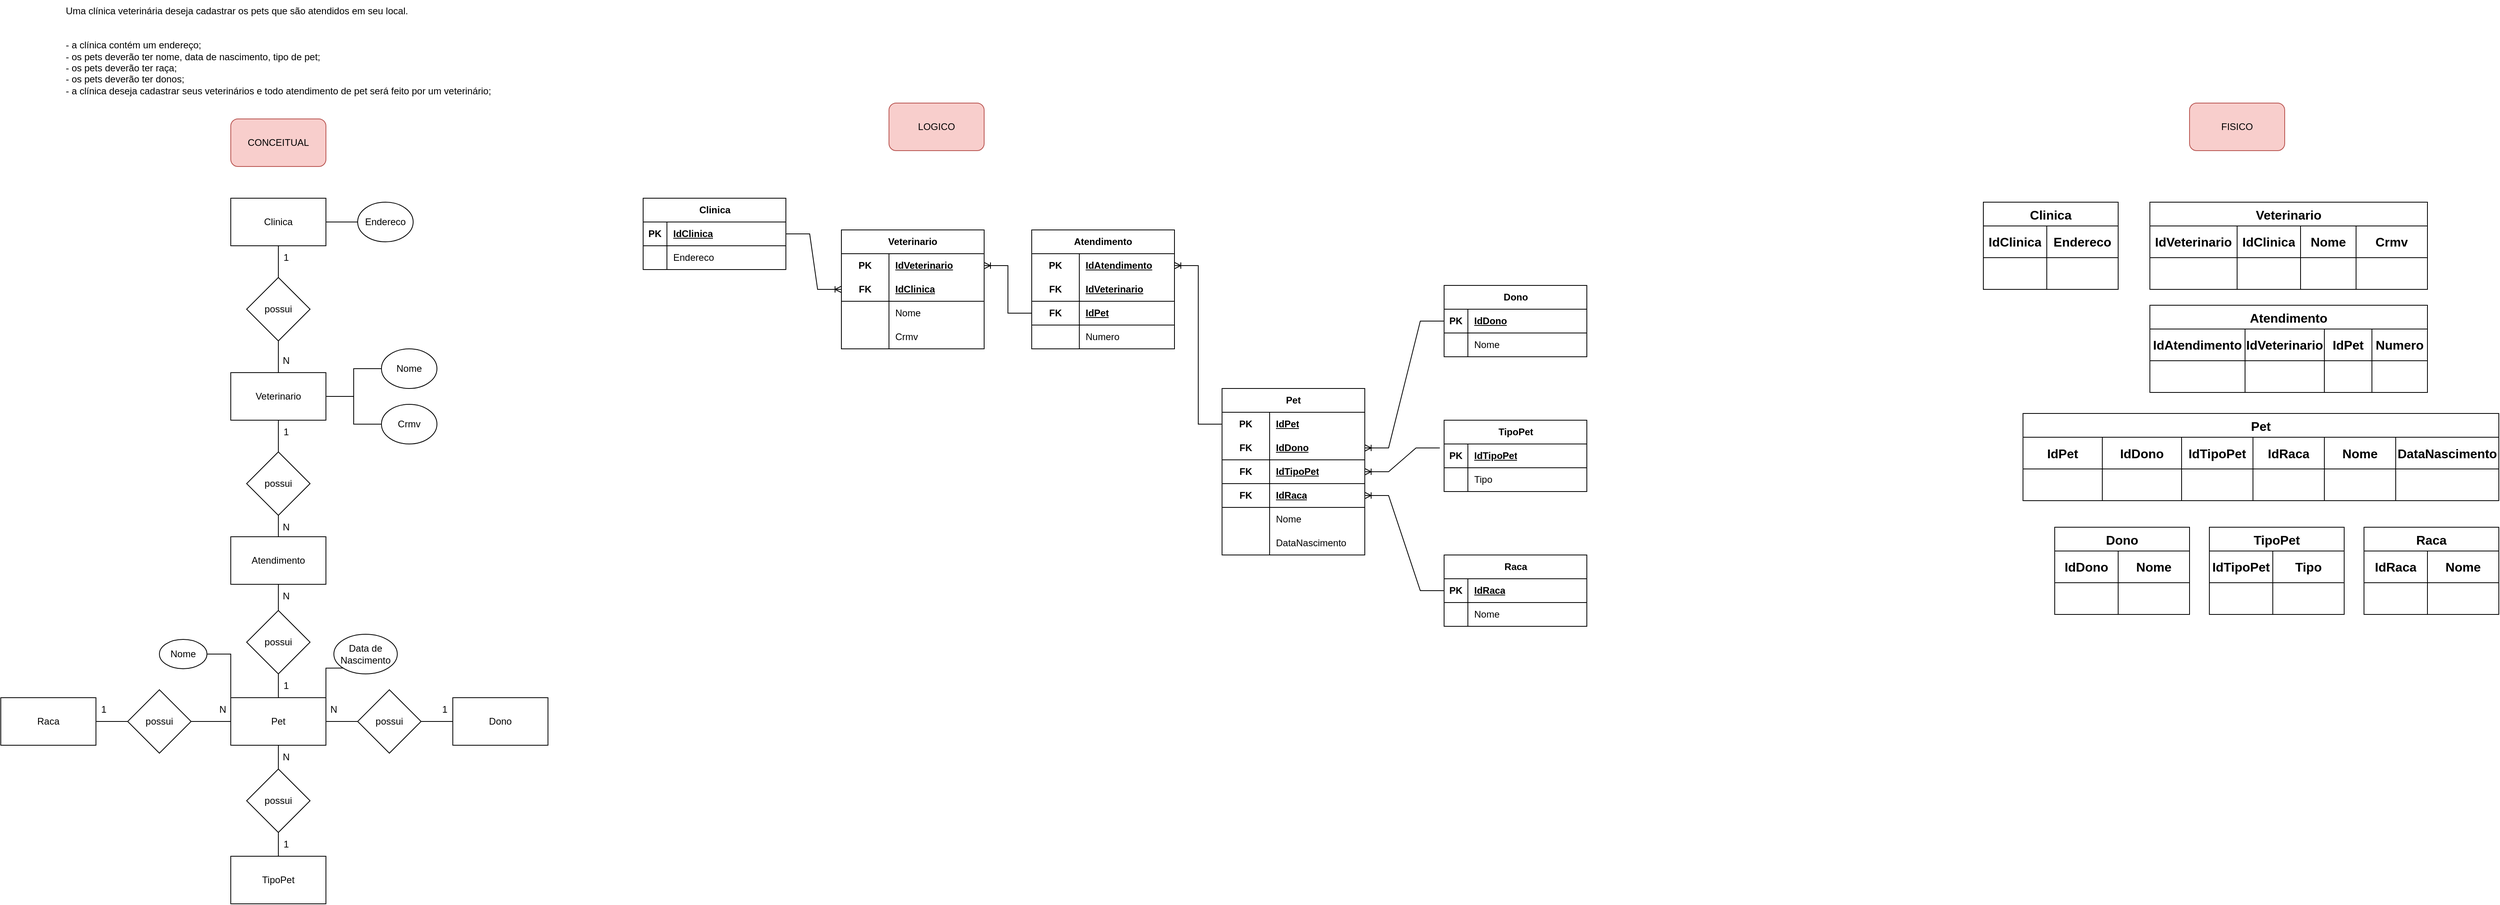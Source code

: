 <mxfile version="21.6.5" type="device">
  <diagram id="80Hr1rudwNtQgIsGl5KA" name="Página-1">
    <mxGraphModel dx="2185" dy="3533" grid="1" gridSize="10" guides="1" tooltips="1" connect="1" arrows="1" fold="1" page="1" pageScale="1" pageWidth="827" pageHeight="1169" math="0" shadow="0">
      <root>
        <mxCell id="0" />
        <mxCell id="1" parent="0" />
        <mxCell id="bfbSbEPTRADHffgOek4O-1" value="Uma clínica veterinária deseja cadastrar os pets que são atendidos em seu local.&#xa;&#xa;&#xa;- a clínica contém um endereço;&#xa;- os pets deverão ter nome, data de nascimento, tipo de pet;&#xa;- os pets deverão ter raça;&#xa;- os pets deverão ter donos;&#xa;- a clínica deseja cadastrar seus veterinários e todo atendimento de pet será feito por um veterinário;" style="text;whiteSpace=wrap;" parent="1" vertex="1">
          <mxGeometry x="140" y="-2330" width="560" height="150" as="geometry" />
        </mxCell>
        <mxCell id="bfbSbEPTRADHffgOek4O-6" style="edgeStyle=orthogonalEdgeStyle;rounded=0;orthogonalLoop=1;jettySize=auto;html=1;entryX=0.5;entryY=0;entryDx=0;entryDy=0;endArrow=none;endFill=0;" parent="1" source="bfbSbEPTRADHffgOek4O-2" target="bfbSbEPTRADHffgOek4O-5" edge="1">
          <mxGeometry relative="1" as="geometry" />
        </mxCell>
        <mxCell id="bfbSbEPTRADHffgOek4O-28" style="edgeStyle=orthogonalEdgeStyle;rounded=0;orthogonalLoop=1;jettySize=auto;html=1;entryX=0;entryY=0.5;entryDx=0;entryDy=0;endArrow=none;endFill=0;" parent="1" source="bfbSbEPTRADHffgOek4O-2" target="bfbSbEPTRADHffgOek4O-27" edge="1">
          <mxGeometry relative="1" as="geometry" />
        </mxCell>
        <mxCell id="bfbSbEPTRADHffgOek4O-2" value="Clinica" style="rounded=0;whiteSpace=wrap;html=1;" parent="1" vertex="1">
          <mxGeometry x="350" y="-2080" width="120" height="60" as="geometry" />
        </mxCell>
        <mxCell id="v67Vq3gUXgT7a_J_kweC-2" value="" style="edgeStyle=orthogonalEdgeStyle;rounded=0;orthogonalLoop=1;jettySize=auto;html=1;endArrow=none;endFill=0;" edge="1" parent="1" source="bfbSbEPTRADHffgOek4O-4" target="v67Vq3gUXgT7a_J_kweC-1">
          <mxGeometry relative="1" as="geometry" />
        </mxCell>
        <mxCell id="v67Vq3gUXgT7a_J_kweC-79" value="" style="edgeStyle=orthogonalEdgeStyle;rounded=0;orthogonalLoop=1;jettySize=auto;html=1;endArrow=none;endFill=0;" edge="1" parent="1" source="bfbSbEPTRADHffgOek4O-4" target="v67Vq3gUXgT7a_J_kweC-78">
          <mxGeometry relative="1" as="geometry" />
        </mxCell>
        <mxCell id="v67Vq3gUXgT7a_J_kweC-80" style="edgeStyle=orthogonalEdgeStyle;rounded=0;orthogonalLoop=1;jettySize=auto;html=1;entryX=0;entryY=0.5;entryDx=0;entryDy=0;endArrow=none;endFill=0;" edge="1" parent="1" source="bfbSbEPTRADHffgOek4O-4" target="v67Vq3gUXgT7a_J_kweC-77">
          <mxGeometry relative="1" as="geometry" />
        </mxCell>
        <mxCell id="bfbSbEPTRADHffgOek4O-4" value="Veterinario" style="rounded=0;whiteSpace=wrap;html=1;" parent="1" vertex="1">
          <mxGeometry x="350" y="-1860" width="120" height="60" as="geometry" />
        </mxCell>
        <mxCell id="bfbSbEPTRADHffgOek4O-8" style="edgeStyle=orthogonalEdgeStyle;rounded=0;orthogonalLoop=1;jettySize=auto;html=1;entryX=0.5;entryY=0;entryDx=0;entryDy=0;exitX=0.5;exitY=1;exitDx=0;exitDy=0;endArrow=none;endFill=0;" parent="1" source="bfbSbEPTRADHffgOek4O-5" target="bfbSbEPTRADHffgOek4O-4" edge="1">
          <mxGeometry relative="1" as="geometry" />
        </mxCell>
        <mxCell id="bfbSbEPTRADHffgOek4O-5" value="possui" style="rhombus;whiteSpace=wrap;html=1;" parent="1" vertex="1">
          <mxGeometry x="370" y="-1980" width="80" height="80" as="geometry" />
        </mxCell>
        <mxCell id="bfbSbEPTRADHffgOek4O-22" value="1" style="text;html=1;strokeColor=none;fillColor=none;align=center;verticalAlign=middle;whiteSpace=wrap;rounded=0;" parent="1" vertex="1">
          <mxGeometry x="410" y="-2020" width="20" height="30" as="geometry" />
        </mxCell>
        <mxCell id="bfbSbEPTRADHffgOek4O-23" value="N" style="text;html=1;strokeColor=none;fillColor=none;align=center;verticalAlign=middle;whiteSpace=wrap;rounded=0;" parent="1" vertex="1">
          <mxGeometry x="410" y="-1890" width="20" height="30" as="geometry" />
        </mxCell>
        <mxCell id="bfbSbEPTRADHffgOek4O-27" value="Endereco" style="ellipse;whiteSpace=wrap;html=1;" parent="1" vertex="1">
          <mxGeometry x="510" y="-2075" width="70" height="50" as="geometry" />
        </mxCell>
        <mxCell id="v67Vq3gUXgT7a_J_kweC-4" value="" style="edgeStyle=orthogonalEdgeStyle;rounded=0;orthogonalLoop=1;jettySize=auto;html=1;endArrow=none;endFill=0;" edge="1" parent="1" source="v67Vq3gUXgT7a_J_kweC-1" target="v67Vq3gUXgT7a_J_kweC-3">
          <mxGeometry relative="1" as="geometry" />
        </mxCell>
        <mxCell id="v67Vq3gUXgT7a_J_kweC-1" value="possui" style="rhombus;whiteSpace=wrap;html=1;" vertex="1" parent="1">
          <mxGeometry x="370" y="-1760" width="80" height="80" as="geometry" />
        </mxCell>
        <mxCell id="v67Vq3gUXgT7a_J_kweC-6" value="" style="edgeStyle=orthogonalEdgeStyle;rounded=0;orthogonalLoop=1;jettySize=auto;html=1;endArrow=none;endFill=0;" edge="1" parent="1" source="v67Vq3gUXgT7a_J_kweC-3" target="v67Vq3gUXgT7a_J_kweC-5">
          <mxGeometry relative="1" as="geometry" />
        </mxCell>
        <mxCell id="v67Vq3gUXgT7a_J_kweC-3" value="Atendimento" style="rounded=0;whiteSpace=wrap;html=1;" vertex="1" parent="1">
          <mxGeometry x="350" y="-1653" width="120" height="60" as="geometry" />
        </mxCell>
        <mxCell id="v67Vq3gUXgT7a_J_kweC-8" value="" style="edgeStyle=orthogonalEdgeStyle;rounded=0;orthogonalLoop=1;jettySize=auto;html=1;endArrow=none;endFill=0;" edge="1" parent="1" source="v67Vq3gUXgT7a_J_kweC-5" target="v67Vq3gUXgT7a_J_kweC-7">
          <mxGeometry relative="1" as="geometry" />
        </mxCell>
        <mxCell id="v67Vq3gUXgT7a_J_kweC-5" value="possui" style="rhombus;whiteSpace=wrap;html=1;" vertex="1" parent="1">
          <mxGeometry x="370" y="-1560" width="80" height="80" as="geometry" />
        </mxCell>
        <mxCell id="v67Vq3gUXgT7a_J_kweC-16" value="" style="edgeStyle=orthogonalEdgeStyle;rounded=0;orthogonalLoop=1;jettySize=auto;html=1;endArrow=none;endFill=0;" edge="1" parent="1" source="v67Vq3gUXgT7a_J_kweC-7" target="v67Vq3gUXgT7a_J_kweC-15">
          <mxGeometry relative="1" as="geometry" />
        </mxCell>
        <mxCell id="v67Vq3gUXgT7a_J_kweC-17" value="" style="edgeStyle=orthogonalEdgeStyle;rounded=0;orthogonalLoop=1;jettySize=auto;html=1;endArrow=none;endFill=0;" edge="1" parent="1" source="v67Vq3gUXgT7a_J_kweC-7" target="v67Vq3gUXgT7a_J_kweC-13">
          <mxGeometry relative="1" as="geometry" />
        </mxCell>
        <mxCell id="v67Vq3gUXgT7a_J_kweC-18" value="" style="edgeStyle=orthogonalEdgeStyle;rounded=0;orthogonalLoop=1;jettySize=auto;html=1;endArrow=none;endFill=0;" edge="1" parent="1" source="v67Vq3gUXgT7a_J_kweC-7" target="v67Vq3gUXgT7a_J_kweC-14">
          <mxGeometry relative="1" as="geometry" />
        </mxCell>
        <mxCell id="v67Vq3gUXgT7a_J_kweC-7" value="Pet" style="rounded=0;whiteSpace=wrap;html=1;" vertex="1" parent="1">
          <mxGeometry x="350" y="-1450" width="120" height="60" as="geometry" />
        </mxCell>
        <mxCell id="v67Vq3gUXgT7a_J_kweC-9" value="N" style="text;html=1;strokeColor=none;fillColor=none;align=center;verticalAlign=middle;whiteSpace=wrap;rounded=0;" vertex="1" parent="1">
          <mxGeometry x="410" y="-1680" width="20" height="30" as="geometry" />
        </mxCell>
        <mxCell id="v67Vq3gUXgT7a_J_kweC-10" value="1" style="text;html=1;strokeColor=none;fillColor=none;align=center;verticalAlign=middle;whiteSpace=wrap;rounded=0;" vertex="1" parent="1">
          <mxGeometry x="410" y="-1800" width="20" height="30" as="geometry" />
        </mxCell>
        <mxCell id="v67Vq3gUXgT7a_J_kweC-11" value="N" style="text;html=1;strokeColor=none;fillColor=none;align=center;verticalAlign=middle;whiteSpace=wrap;rounded=0;" vertex="1" parent="1">
          <mxGeometry x="410" y="-1593" width="20" height="30" as="geometry" />
        </mxCell>
        <mxCell id="v67Vq3gUXgT7a_J_kweC-12" value="1" style="text;html=1;strokeColor=none;fillColor=none;align=center;verticalAlign=middle;whiteSpace=wrap;rounded=0;" vertex="1" parent="1">
          <mxGeometry x="410" y="-1480" width="20" height="30" as="geometry" />
        </mxCell>
        <mxCell id="v67Vq3gUXgT7a_J_kweC-24" value="" style="edgeStyle=orthogonalEdgeStyle;rounded=0;orthogonalLoop=1;jettySize=auto;html=1;endArrow=none;endFill=0;" edge="1" parent="1" source="v67Vq3gUXgT7a_J_kweC-13" target="v67Vq3gUXgT7a_J_kweC-19">
          <mxGeometry relative="1" as="geometry" />
        </mxCell>
        <mxCell id="v67Vq3gUXgT7a_J_kweC-13" value="possui" style="rhombus;whiteSpace=wrap;html=1;" vertex="1" parent="1">
          <mxGeometry x="510" y="-1460" width="80" height="80" as="geometry" />
        </mxCell>
        <mxCell id="v67Vq3gUXgT7a_J_kweC-23" value="" style="edgeStyle=orthogonalEdgeStyle;rounded=0;orthogonalLoop=1;jettySize=auto;html=1;endArrow=none;endFill=0;" edge="1" parent="1" source="v67Vq3gUXgT7a_J_kweC-14" target="v67Vq3gUXgT7a_J_kweC-20">
          <mxGeometry relative="1" as="geometry" />
        </mxCell>
        <mxCell id="v67Vq3gUXgT7a_J_kweC-14" value="possui" style="rhombus;whiteSpace=wrap;html=1;" vertex="1" parent="1">
          <mxGeometry x="220" y="-1460" width="80" height="80" as="geometry" />
        </mxCell>
        <mxCell id="v67Vq3gUXgT7a_J_kweC-22" value="" style="edgeStyle=orthogonalEdgeStyle;rounded=0;orthogonalLoop=1;jettySize=auto;html=1;endArrow=none;endFill=0;" edge="1" parent="1" source="v67Vq3gUXgT7a_J_kweC-15" target="v67Vq3gUXgT7a_J_kweC-21">
          <mxGeometry relative="1" as="geometry" />
        </mxCell>
        <mxCell id="v67Vq3gUXgT7a_J_kweC-15" value="possui" style="rhombus;whiteSpace=wrap;html=1;" vertex="1" parent="1">
          <mxGeometry x="370" y="-1360" width="80" height="80" as="geometry" />
        </mxCell>
        <mxCell id="v67Vq3gUXgT7a_J_kweC-19" value="Dono" style="rounded=0;whiteSpace=wrap;html=1;" vertex="1" parent="1">
          <mxGeometry x="630" y="-1450" width="120" height="60" as="geometry" />
        </mxCell>
        <mxCell id="v67Vq3gUXgT7a_J_kweC-20" value="Raca" style="rounded=0;whiteSpace=wrap;html=1;" vertex="1" parent="1">
          <mxGeometry x="60" y="-1450" width="120" height="60" as="geometry" />
        </mxCell>
        <mxCell id="v67Vq3gUXgT7a_J_kweC-21" value="TipoPet" style="rounded=0;whiteSpace=wrap;html=1;" vertex="1" parent="1">
          <mxGeometry x="350" y="-1250" width="120" height="60" as="geometry" />
        </mxCell>
        <mxCell id="v67Vq3gUXgT7a_J_kweC-28" style="edgeStyle=orthogonalEdgeStyle;rounded=0;orthogonalLoop=1;jettySize=auto;html=1;entryX=0;entryY=0;entryDx=0;entryDy=0;endArrow=none;endFill=0;" edge="1" parent="1" source="v67Vq3gUXgT7a_J_kweC-25" target="v67Vq3gUXgT7a_J_kweC-7">
          <mxGeometry relative="1" as="geometry" />
        </mxCell>
        <mxCell id="v67Vq3gUXgT7a_J_kweC-25" value="Nome" style="ellipse;whiteSpace=wrap;html=1;" vertex="1" parent="1">
          <mxGeometry x="260" y="-1523.5" width="60" height="37" as="geometry" />
        </mxCell>
        <mxCell id="v67Vq3gUXgT7a_J_kweC-27" style="edgeStyle=orthogonalEdgeStyle;rounded=0;orthogonalLoop=1;jettySize=auto;html=1;entryX=1;entryY=0;entryDx=0;entryDy=0;exitX=0;exitY=1;exitDx=0;exitDy=0;endArrow=none;endFill=0;" edge="1" parent="1" source="v67Vq3gUXgT7a_J_kweC-26" target="v67Vq3gUXgT7a_J_kweC-7">
          <mxGeometry relative="1" as="geometry">
            <Array as="points">
              <mxPoint x="470" y="-1487" />
            </Array>
          </mxGeometry>
        </mxCell>
        <mxCell id="v67Vq3gUXgT7a_J_kweC-26" value="Data de Nascimento" style="ellipse;whiteSpace=wrap;html=1;" vertex="1" parent="1">
          <mxGeometry x="480" y="-1530" width="80" height="50" as="geometry" />
        </mxCell>
        <mxCell id="v67Vq3gUXgT7a_J_kweC-29" value="N" style="text;html=1;strokeColor=none;fillColor=none;align=center;verticalAlign=middle;whiteSpace=wrap;rounded=0;" vertex="1" parent="1">
          <mxGeometry x="470" y="-1450" width="20" height="30" as="geometry" />
        </mxCell>
        <mxCell id="v67Vq3gUXgT7a_J_kweC-30" value="N" style="text;html=1;strokeColor=none;fillColor=none;align=center;verticalAlign=middle;whiteSpace=wrap;rounded=0;" vertex="1" parent="1">
          <mxGeometry x="330" y="-1450" width="20" height="30" as="geometry" />
        </mxCell>
        <mxCell id="v67Vq3gUXgT7a_J_kweC-31" value="N" style="text;html=1;strokeColor=none;fillColor=none;align=center;verticalAlign=middle;whiteSpace=wrap;rounded=0;" vertex="1" parent="1">
          <mxGeometry x="410" y="-1390" width="20" height="30" as="geometry" />
        </mxCell>
        <mxCell id="v67Vq3gUXgT7a_J_kweC-32" value="1" style="text;html=1;strokeColor=none;fillColor=none;align=center;verticalAlign=middle;whiteSpace=wrap;rounded=0;" vertex="1" parent="1">
          <mxGeometry x="410" y="-1280" width="20" height="30" as="geometry" />
        </mxCell>
        <mxCell id="v67Vq3gUXgT7a_J_kweC-33" value="1" style="text;html=1;strokeColor=none;fillColor=none;align=center;verticalAlign=middle;whiteSpace=wrap;rounded=0;" vertex="1" parent="1">
          <mxGeometry x="610" y="-1450" width="20" height="30" as="geometry" />
        </mxCell>
        <mxCell id="v67Vq3gUXgT7a_J_kweC-34" value="1" style="text;html=1;strokeColor=none;fillColor=none;align=center;verticalAlign=middle;whiteSpace=wrap;rounded=0;" vertex="1" parent="1">
          <mxGeometry x="180" y="-1450" width="20" height="30" as="geometry" />
        </mxCell>
        <mxCell id="v67Vq3gUXgT7a_J_kweC-35" value="CONCEITUAL" style="rounded=1;whiteSpace=wrap;html=1;fillColor=#f8cecc;strokeColor=#b85450;" vertex="1" parent="1">
          <mxGeometry x="350" y="-2180" width="120" height="60" as="geometry" />
        </mxCell>
        <mxCell id="v67Vq3gUXgT7a_J_kweC-36" value="FISICO" style="rounded=1;whiteSpace=wrap;html=1;fillColor=#f8cecc;strokeColor=#b85450;" vertex="1" parent="1">
          <mxGeometry x="2820" y="-2200" width="120" height="60" as="geometry" />
        </mxCell>
        <mxCell id="v67Vq3gUXgT7a_J_kweC-37" value="LOGICO" style="rounded=1;whiteSpace=wrap;html=1;fillColor=#f8cecc;strokeColor=#b85450;" vertex="1" parent="1">
          <mxGeometry x="1180" y="-2200" width="120" height="60" as="geometry" />
        </mxCell>
        <mxCell id="v67Vq3gUXgT7a_J_kweC-38" value="Clinica" style="shape=table;startSize=30;container=1;collapsible=1;childLayout=tableLayout;fixedRows=1;rowLines=0;fontStyle=1;align=center;resizeLast=1;html=1;" vertex="1" parent="1">
          <mxGeometry x="870" y="-2080" width="180" height="90" as="geometry" />
        </mxCell>
        <mxCell id="v67Vq3gUXgT7a_J_kweC-39" value="" style="shape=tableRow;horizontal=0;startSize=0;swimlaneHead=0;swimlaneBody=0;fillColor=none;collapsible=0;dropTarget=0;points=[[0,0.5],[1,0.5]];portConstraint=eastwest;top=0;left=0;right=0;bottom=1;" vertex="1" parent="v67Vq3gUXgT7a_J_kweC-38">
          <mxGeometry y="30" width="180" height="30" as="geometry" />
        </mxCell>
        <mxCell id="v67Vq3gUXgT7a_J_kweC-40" value="PK" style="shape=partialRectangle;connectable=0;fillColor=none;top=0;left=0;bottom=0;right=0;fontStyle=1;overflow=hidden;whiteSpace=wrap;html=1;" vertex="1" parent="v67Vq3gUXgT7a_J_kweC-39">
          <mxGeometry width="30" height="30" as="geometry">
            <mxRectangle width="30" height="30" as="alternateBounds" />
          </mxGeometry>
        </mxCell>
        <mxCell id="v67Vq3gUXgT7a_J_kweC-41" value="IdClinica" style="shape=partialRectangle;connectable=0;fillColor=none;top=0;left=0;bottom=0;right=0;align=left;spacingLeft=6;fontStyle=5;overflow=hidden;whiteSpace=wrap;html=1;" vertex="1" parent="v67Vq3gUXgT7a_J_kweC-39">
          <mxGeometry x="30" width="150" height="30" as="geometry">
            <mxRectangle width="150" height="30" as="alternateBounds" />
          </mxGeometry>
        </mxCell>
        <mxCell id="v67Vq3gUXgT7a_J_kweC-42" value="" style="shape=tableRow;horizontal=0;startSize=0;swimlaneHead=0;swimlaneBody=0;fillColor=none;collapsible=0;dropTarget=0;points=[[0,0.5],[1,0.5]];portConstraint=eastwest;top=0;left=0;right=0;bottom=0;" vertex="1" parent="v67Vq3gUXgT7a_J_kweC-38">
          <mxGeometry y="60" width="180" height="30" as="geometry" />
        </mxCell>
        <mxCell id="v67Vq3gUXgT7a_J_kweC-43" value="" style="shape=partialRectangle;connectable=0;fillColor=none;top=0;left=0;bottom=0;right=0;editable=1;overflow=hidden;whiteSpace=wrap;html=1;" vertex="1" parent="v67Vq3gUXgT7a_J_kweC-42">
          <mxGeometry width="30" height="30" as="geometry">
            <mxRectangle width="30" height="30" as="alternateBounds" />
          </mxGeometry>
        </mxCell>
        <mxCell id="v67Vq3gUXgT7a_J_kweC-44" value="Endereco" style="shape=partialRectangle;connectable=0;fillColor=none;top=0;left=0;bottom=0;right=0;align=left;spacingLeft=6;overflow=hidden;whiteSpace=wrap;html=1;" vertex="1" parent="v67Vq3gUXgT7a_J_kweC-42">
          <mxGeometry x="30" width="150" height="30" as="geometry">
            <mxRectangle width="150" height="30" as="alternateBounds" />
          </mxGeometry>
        </mxCell>
        <mxCell id="v67Vq3gUXgT7a_J_kweC-64" value="Veterinario" style="shape=table;startSize=30;container=1;collapsible=1;childLayout=tableLayout;fixedRows=1;rowLines=0;fontStyle=1;align=center;resizeLast=1;html=1;whiteSpace=wrap;" vertex="1" parent="1">
          <mxGeometry x="1120" y="-2040" width="180" height="150" as="geometry" />
        </mxCell>
        <mxCell id="v67Vq3gUXgT7a_J_kweC-65" value="" style="shape=tableRow;horizontal=0;startSize=0;swimlaneHead=0;swimlaneBody=0;fillColor=none;collapsible=0;dropTarget=0;points=[[0,0.5],[1,0.5]];portConstraint=eastwest;top=0;left=0;right=0;bottom=0;html=1;" vertex="1" parent="v67Vq3gUXgT7a_J_kweC-64">
          <mxGeometry y="30" width="180" height="30" as="geometry" />
        </mxCell>
        <mxCell id="v67Vq3gUXgT7a_J_kweC-66" value="PK" style="shape=partialRectangle;connectable=0;fillColor=none;top=0;left=0;bottom=0;right=0;fontStyle=1;overflow=hidden;html=1;whiteSpace=wrap;" vertex="1" parent="v67Vq3gUXgT7a_J_kweC-65">
          <mxGeometry width="60" height="30" as="geometry">
            <mxRectangle width="60" height="30" as="alternateBounds" />
          </mxGeometry>
        </mxCell>
        <mxCell id="v67Vq3gUXgT7a_J_kweC-67" value="IdVeterinario" style="shape=partialRectangle;connectable=0;fillColor=none;top=0;left=0;bottom=0;right=0;align=left;spacingLeft=6;fontStyle=5;overflow=hidden;html=1;whiteSpace=wrap;" vertex="1" parent="v67Vq3gUXgT7a_J_kweC-65">
          <mxGeometry x="60" width="120" height="30" as="geometry">
            <mxRectangle width="120" height="30" as="alternateBounds" />
          </mxGeometry>
        </mxCell>
        <mxCell id="v67Vq3gUXgT7a_J_kweC-68" value="" style="shape=tableRow;horizontal=0;startSize=0;swimlaneHead=0;swimlaneBody=0;fillColor=none;collapsible=0;dropTarget=0;points=[[0,0.5],[1,0.5]];portConstraint=eastwest;top=0;left=0;right=0;bottom=1;html=1;" vertex="1" parent="v67Vq3gUXgT7a_J_kweC-64">
          <mxGeometry y="60" width="180" height="30" as="geometry" />
        </mxCell>
        <mxCell id="v67Vq3gUXgT7a_J_kweC-69" value="FK" style="shape=partialRectangle;connectable=0;fillColor=none;top=0;left=0;bottom=0;right=0;fontStyle=1;overflow=hidden;html=1;whiteSpace=wrap;" vertex="1" parent="v67Vq3gUXgT7a_J_kweC-68">
          <mxGeometry width="60" height="30" as="geometry">
            <mxRectangle width="60" height="30" as="alternateBounds" />
          </mxGeometry>
        </mxCell>
        <mxCell id="v67Vq3gUXgT7a_J_kweC-70" value="IdClinica" style="shape=partialRectangle;connectable=0;fillColor=none;top=0;left=0;bottom=0;right=0;align=left;spacingLeft=6;fontStyle=5;overflow=hidden;html=1;whiteSpace=wrap;" vertex="1" parent="v67Vq3gUXgT7a_J_kweC-68">
          <mxGeometry x="60" width="120" height="30" as="geometry">
            <mxRectangle width="120" height="30" as="alternateBounds" />
          </mxGeometry>
        </mxCell>
        <mxCell id="v67Vq3gUXgT7a_J_kweC-71" value="" style="shape=tableRow;horizontal=0;startSize=0;swimlaneHead=0;swimlaneBody=0;fillColor=none;collapsible=0;dropTarget=0;points=[[0,0.5],[1,0.5]];portConstraint=eastwest;top=0;left=0;right=0;bottom=0;html=1;" vertex="1" parent="v67Vq3gUXgT7a_J_kweC-64">
          <mxGeometry y="90" width="180" height="30" as="geometry" />
        </mxCell>
        <mxCell id="v67Vq3gUXgT7a_J_kweC-72" value="" style="shape=partialRectangle;connectable=0;fillColor=none;top=0;left=0;bottom=0;right=0;editable=1;overflow=hidden;html=1;whiteSpace=wrap;" vertex="1" parent="v67Vq3gUXgT7a_J_kweC-71">
          <mxGeometry width="60" height="30" as="geometry">
            <mxRectangle width="60" height="30" as="alternateBounds" />
          </mxGeometry>
        </mxCell>
        <mxCell id="v67Vq3gUXgT7a_J_kweC-73" value="Nome" style="shape=partialRectangle;connectable=0;fillColor=none;top=0;left=0;bottom=0;right=0;align=left;spacingLeft=6;overflow=hidden;html=1;whiteSpace=wrap;" vertex="1" parent="v67Vq3gUXgT7a_J_kweC-71">
          <mxGeometry x="60" width="120" height="30" as="geometry">
            <mxRectangle width="120" height="30" as="alternateBounds" />
          </mxGeometry>
        </mxCell>
        <mxCell id="v67Vq3gUXgT7a_J_kweC-81" style="shape=tableRow;horizontal=0;startSize=0;swimlaneHead=0;swimlaneBody=0;fillColor=none;collapsible=0;dropTarget=0;points=[[0,0.5],[1,0.5]];portConstraint=eastwest;top=0;left=0;right=0;bottom=0;html=1;" vertex="1" parent="v67Vq3gUXgT7a_J_kweC-64">
          <mxGeometry y="120" width="180" height="30" as="geometry" />
        </mxCell>
        <mxCell id="v67Vq3gUXgT7a_J_kweC-82" style="shape=partialRectangle;connectable=0;fillColor=none;top=0;left=0;bottom=0;right=0;editable=1;overflow=hidden;html=1;whiteSpace=wrap;" vertex="1" parent="v67Vq3gUXgT7a_J_kweC-81">
          <mxGeometry width="60" height="30" as="geometry">
            <mxRectangle width="60" height="30" as="alternateBounds" />
          </mxGeometry>
        </mxCell>
        <mxCell id="v67Vq3gUXgT7a_J_kweC-83" value="Crmv" style="shape=partialRectangle;connectable=0;fillColor=none;top=0;left=0;bottom=0;right=0;align=left;spacingLeft=6;overflow=hidden;html=1;whiteSpace=wrap;" vertex="1" parent="v67Vq3gUXgT7a_J_kweC-81">
          <mxGeometry x="60" width="120" height="30" as="geometry">
            <mxRectangle width="120" height="30" as="alternateBounds" />
          </mxGeometry>
        </mxCell>
        <mxCell id="v67Vq3gUXgT7a_J_kweC-77" value="Nome" style="ellipse;whiteSpace=wrap;html=1;" vertex="1" parent="1">
          <mxGeometry x="540" y="-1890" width="70" height="50" as="geometry" />
        </mxCell>
        <mxCell id="v67Vq3gUXgT7a_J_kweC-78" value="Crmv" style="ellipse;whiteSpace=wrap;html=1;" vertex="1" parent="1">
          <mxGeometry x="540" y="-1820" width="70" height="50" as="geometry" />
        </mxCell>
        <mxCell id="v67Vq3gUXgT7a_J_kweC-84" value="" style="edgeStyle=entityRelationEdgeStyle;fontSize=12;html=1;endArrow=ERoneToMany;rounded=0;exitX=1;exitY=0.5;exitDx=0;exitDy=0;entryX=0;entryY=0.5;entryDx=0;entryDy=0;" edge="1" parent="1" source="v67Vq3gUXgT7a_J_kweC-39" target="v67Vq3gUXgT7a_J_kweC-68">
          <mxGeometry width="100" height="100" relative="1" as="geometry">
            <mxPoint x="1070" y="-1840" as="sourcePoint" />
            <mxPoint x="1170" y="-1940" as="targetPoint" />
          </mxGeometry>
        </mxCell>
        <mxCell id="v67Vq3gUXgT7a_J_kweC-85" value="Atendimento" style="shape=table;startSize=30;container=1;collapsible=1;childLayout=tableLayout;fixedRows=1;rowLines=0;fontStyle=1;align=center;resizeLast=1;html=1;whiteSpace=wrap;" vertex="1" parent="1">
          <mxGeometry x="1360" y="-2040" width="180" height="150" as="geometry" />
        </mxCell>
        <mxCell id="v67Vq3gUXgT7a_J_kweC-86" value="" style="shape=tableRow;horizontal=0;startSize=0;swimlaneHead=0;swimlaneBody=0;fillColor=none;collapsible=0;dropTarget=0;points=[[0,0.5],[1,0.5]];portConstraint=eastwest;top=0;left=0;right=0;bottom=0;html=1;" vertex="1" parent="v67Vq3gUXgT7a_J_kweC-85">
          <mxGeometry y="30" width="180" height="30" as="geometry" />
        </mxCell>
        <mxCell id="v67Vq3gUXgT7a_J_kweC-87" value="PK" style="shape=partialRectangle;connectable=0;fillColor=none;top=0;left=0;bottom=0;right=0;fontStyle=1;overflow=hidden;html=1;whiteSpace=wrap;" vertex="1" parent="v67Vq3gUXgT7a_J_kweC-86">
          <mxGeometry width="60" height="30" as="geometry">
            <mxRectangle width="60" height="30" as="alternateBounds" />
          </mxGeometry>
        </mxCell>
        <mxCell id="v67Vq3gUXgT7a_J_kweC-88" value="IdAtendimento" style="shape=partialRectangle;connectable=0;fillColor=none;top=0;left=0;bottom=0;right=0;align=left;spacingLeft=6;fontStyle=5;overflow=hidden;html=1;whiteSpace=wrap;" vertex="1" parent="v67Vq3gUXgT7a_J_kweC-86">
          <mxGeometry x="60" width="120" height="30" as="geometry">
            <mxRectangle width="120" height="30" as="alternateBounds" />
          </mxGeometry>
        </mxCell>
        <mxCell id="v67Vq3gUXgT7a_J_kweC-89" value="" style="shape=tableRow;horizontal=0;startSize=0;swimlaneHead=0;swimlaneBody=0;fillColor=none;collapsible=0;dropTarget=0;points=[[0,0.5],[1,0.5]];portConstraint=eastwest;top=0;left=0;right=0;bottom=1;html=1;" vertex="1" parent="v67Vq3gUXgT7a_J_kweC-85">
          <mxGeometry y="60" width="180" height="30" as="geometry" />
        </mxCell>
        <mxCell id="v67Vq3gUXgT7a_J_kweC-90" value="FK" style="shape=partialRectangle;connectable=0;fillColor=none;top=0;left=0;bottom=0;right=0;fontStyle=1;overflow=hidden;html=1;whiteSpace=wrap;" vertex="1" parent="v67Vq3gUXgT7a_J_kweC-89">
          <mxGeometry width="60" height="30" as="geometry">
            <mxRectangle width="60" height="30" as="alternateBounds" />
          </mxGeometry>
        </mxCell>
        <mxCell id="v67Vq3gUXgT7a_J_kweC-91" value="IdVeterinario" style="shape=partialRectangle;connectable=0;fillColor=none;top=0;left=0;bottom=0;right=0;align=left;spacingLeft=6;fontStyle=5;overflow=hidden;html=1;whiteSpace=wrap;" vertex="1" parent="v67Vq3gUXgT7a_J_kweC-89">
          <mxGeometry x="60" width="120" height="30" as="geometry">
            <mxRectangle width="120" height="30" as="alternateBounds" />
          </mxGeometry>
        </mxCell>
        <mxCell id="v67Vq3gUXgT7a_J_kweC-98" style="shape=tableRow;horizontal=0;startSize=0;swimlaneHead=0;swimlaneBody=0;fillColor=none;collapsible=0;dropTarget=0;points=[[0,0.5],[1,0.5]];portConstraint=eastwest;top=0;left=0;right=0;bottom=1;html=1;" vertex="1" parent="v67Vq3gUXgT7a_J_kweC-85">
          <mxGeometry y="90" width="180" height="30" as="geometry" />
        </mxCell>
        <mxCell id="v67Vq3gUXgT7a_J_kweC-99" value="FK" style="shape=partialRectangle;connectable=0;fillColor=none;top=0;left=0;bottom=0;right=0;fontStyle=1;overflow=hidden;html=1;whiteSpace=wrap;" vertex="1" parent="v67Vq3gUXgT7a_J_kweC-98">
          <mxGeometry width="60" height="30" as="geometry">
            <mxRectangle width="60" height="30" as="alternateBounds" />
          </mxGeometry>
        </mxCell>
        <mxCell id="v67Vq3gUXgT7a_J_kweC-100" value="IdPet" style="shape=partialRectangle;connectable=0;fillColor=none;top=0;left=0;bottom=0;right=0;align=left;spacingLeft=6;fontStyle=5;overflow=hidden;html=1;whiteSpace=wrap;" vertex="1" parent="v67Vq3gUXgT7a_J_kweC-98">
          <mxGeometry x="60" width="120" height="30" as="geometry">
            <mxRectangle width="120" height="30" as="alternateBounds" />
          </mxGeometry>
        </mxCell>
        <mxCell id="v67Vq3gUXgT7a_J_kweC-92" value="" style="shape=tableRow;horizontal=0;startSize=0;swimlaneHead=0;swimlaneBody=0;fillColor=none;collapsible=0;dropTarget=0;points=[[0,0.5],[1,0.5]];portConstraint=eastwest;top=0;left=0;right=0;bottom=0;html=1;" vertex="1" parent="v67Vq3gUXgT7a_J_kweC-85">
          <mxGeometry y="120" width="180" height="30" as="geometry" />
        </mxCell>
        <mxCell id="v67Vq3gUXgT7a_J_kweC-93" value="" style="shape=partialRectangle;connectable=0;fillColor=none;top=0;left=0;bottom=0;right=0;editable=1;overflow=hidden;html=1;whiteSpace=wrap;" vertex="1" parent="v67Vq3gUXgT7a_J_kweC-92">
          <mxGeometry width="60" height="30" as="geometry">
            <mxRectangle width="60" height="30" as="alternateBounds" />
          </mxGeometry>
        </mxCell>
        <mxCell id="v67Vq3gUXgT7a_J_kweC-94" value="Numero" style="shape=partialRectangle;connectable=0;fillColor=none;top=0;left=0;bottom=0;right=0;align=left;spacingLeft=6;overflow=hidden;html=1;whiteSpace=wrap;" vertex="1" parent="v67Vq3gUXgT7a_J_kweC-92">
          <mxGeometry x="60" width="120" height="30" as="geometry">
            <mxRectangle width="120" height="30" as="alternateBounds" />
          </mxGeometry>
        </mxCell>
        <mxCell id="v67Vq3gUXgT7a_J_kweC-106" value="" style="edgeStyle=entityRelationEdgeStyle;fontSize=12;html=1;endArrow=ERoneToMany;rounded=0;exitX=0;exitY=0.5;exitDx=0;exitDy=0;entryX=1;entryY=0.5;entryDx=0;entryDy=0;" edge="1" parent="1" source="v67Vq3gUXgT7a_J_kweC-98" target="v67Vq3gUXgT7a_J_kweC-65">
          <mxGeometry width="100" height="100" relative="1" as="geometry">
            <mxPoint x="1250" y="-1690" as="sourcePoint" />
            <mxPoint x="1350" y="-1790" as="targetPoint" />
          </mxGeometry>
        </mxCell>
        <mxCell id="v67Vq3gUXgT7a_J_kweC-107" value="Pet" style="shape=table;startSize=30;container=1;collapsible=1;childLayout=tableLayout;fixedRows=1;rowLines=0;fontStyle=1;align=center;resizeLast=1;html=1;whiteSpace=wrap;" vertex="1" parent="1">
          <mxGeometry x="1600" y="-1840" width="180" height="210" as="geometry" />
        </mxCell>
        <mxCell id="v67Vq3gUXgT7a_J_kweC-108" value="" style="shape=tableRow;horizontal=0;startSize=0;swimlaneHead=0;swimlaneBody=0;fillColor=none;collapsible=0;dropTarget=0;points=[[0,0.5],[1,0.5]];portConstraint=eastwest;top=0;left=0;right=0;bottom=0;html=1;" vertex="1" parent="v67Vq3gUXgT7a_J_kweC-107">
          <mxGeometry y="30" width="180" height="30" as="geometry" />
        </mxCell>
        <mxCell id="v67Vq3gUXgT7a_J_kweC-109" value="PK" style="shape=partialRectangle;connectable=0;fillColor=none;top=0;left=0;bottom=0;right=0;fontStyle=1;overflow=hidden;html=1;whiteSpace=wrap;" vertex="1" parent="v67Vq3gUXgT7a_J_kweC-108">
          <mxGeometry width="60" height="30" as="geometry">
            <mxRectangle width="60" height="30" as="alternateBounds" />
          </mxGeometry>
        </mxCell>
        <mxCell id="v67Vq3gUXgT7a_J_kweC-110" value="IdPet" style="shape=partialRectangle;connectable=0;fillColor=none;top=0;left=0;bottom=0;right=0;align=left;spacingLeft=6;fontStyle=5;overflow=hidden;html=1;whiteSpace=wrap;" vertex="1" parent="v67Vq3gUXgT7a_J_kweC-108">
          <mxGeometry x="60" width="120" height="30" as="geometry">
            <mxRectangle width="120" height="30" as="alternateBounds" />
          </mxGeometry>
        </mxCell>
        <mxCell id="v67Vq3gUXgT7a_J_kweC-123" style="shape=tableRow;horizontal=0;startSize=0;swimlaneHead=0;swimlaneBody=0;fillColor=none;collapsible=0;dropTarget=0;points=[[0,0.5],[1,0.5]];portConstraint=eastwest;top=0;left=0;right=0;bottom=1;html=1;" vertex="1" parent="v67Vq3gUXgT7a_J_kweC-107">
          <mxGeometry y="60" width="180" height="30" as="geometry" />
        </mxCell>
        <mxCell id="v67Vq3gUXgT7a_J_kweC-124" value="FK" style="shape=partialRectangle;connectable=0;fillColor=none;top=0;left=0;bottom=0;right=0;fontStyle=1;overflow=hidden;html=1;whiteSpace=wrap;" vertex="1" parent="v67Vq3gUXgT7a_J_kweC-123">
          <mxGeometry width="60" height="30" as="geometry">
            <mxRectangle width="60" height="30" as="alternateBounds" />
          </mxGeometry>
        </mxCell>
        <mxCell id="v67Vq3gUXgT7a_J_kweC-125" value="IdDono" style="shape=partialRectangle;connectable=0;fillColor=none;top=0;left=0;bottom=0;right=0;align=left;spacingLeft=6;fontStyle=5;overflow=hidden;html=1;whiteSpace=wrap;" vertex="1" parent="v67Vq3gUXgT7a_J_kweC-123">
          <mxGeometry x="60" width="120" height="30" as="geometry">
            <mxRectangle width="120" height="30" as="alternateBounds" />
          </mxGeometry>
        </mxCell>
        <mxCell id="v67Vq3gUXgT7a_J_kweC-111" value="" style="shape=tableRow;horizontal=0;startSize=0;swimlaneHead=0;swimlaneBody=0;fillColor=none;collapsible=0;dropTarget=0;points=[[0,0.5],[1,0.5]];portConstraint=eastwest;top=0;left=0;right=0;bottom=1;html=1;" vertex="1" parent="v67Vq3gUXgT7a_J_kweC-107">
          <mxGeometry y="90" width="180" height="30" as="geometry" />
        </mxCell>
        <mxCell id="v67Vq3gUXgT7a_J_kweC-112" value="FK" style="shape=partialRectangle;connectable=0;fillColor=none;top=0;left=0;bottom=0;right=0;fontStyle=1;overflow=hidden;html=1;whiteSpace=wrap;" vertex="1" parent="v67Vq3gUXgT7a_J_kweC-111">
          <mxGeometry width="60" height="30" as="geometry">
            <mxRectangle width="60" height="30" as="alternateBounds" />
          </mxGeometry>
        </mxCell>
        <mxCell id="v67Vq3gUXgT7a_J_kweC-113" value="IdTipoPet" style="shape=partialRectangle;connectable=0;fillColor=none;top=0;left=0;bottom=0;right=0;align=left;spacingLeft=6;fontStyle=5;overflow=hidden;html=1;whiteSpace=wrap;" vertex="1" parent="v67Vq3gUXgT7a_J_kweC-111">
          <mxGeometry x="60" width="120" height="30" as="geometry">
            <mxRectangle width="120" height="30" as="alternateBounds" />
          </mxGeometry>
        </mxCell>
        <mxCell id="v67Vq3gUXgT7a_J_kweC-132" style="shape=tableRow;horizontal=0;startSize=0;swimlaneHead=0;swimlaneBody=0;fillColor=none;collapsible=0;dropTarget=0;points=[[0,0.5],[1,0.5]];portConstraint=eastwest;top=0;left=0;right=0;bottom=1;html=1;" vertex="1" parent="v67Vq3gUXgT7a_J_kweC-107">
          <mxGeometry y="120" width="180" height="30" as="geometry" />
        </mxCell>
        <mxCell id="v67Vq3gUXgT7a_J_kweC-133" value="FK" style="shape=partialRectangle;connectable=0;fillColor=none;top=0;left=0;bottom=0;right=0;fontStyle=1;overflow=hidden;html=1;whiteSpace=wrap;" vertex="1" parent="v67Vq3gUXgT7a_J_kweC-132">
          <mxGeometry width="60" height="30" as="geometry">
            <mxRectangle width="60" height="30" as="alternateBounds" />
          </mxGeometry>
        </mxCell>
        <mxCell id="v67Vq3gUXgT7a_J_kweC-134" value="IdRaca" style="shape=partialRectangle;connectable=0;fillColor=none;top=0;left=0;bottom=0;right=0;align=left;spacingLeft=6;fontStyle=5;overflow=hidden;html=1;whiteSpace=wrap;" vertex="1" parent="v67Vq3gUXgT7a_J_kweC-132">
          <mxGeometry x="60" width="120" height="30" as="geometry">
            <mxRectangle width="120" height="30" as="alternateBounds" />
          </mxGeometry>
        </mxCell>
        <mxCell id="v67Vq3gUXgT7a_J_kweC-114" value="" style="shape=tableRow;horizontal=0;startSize=0;swimlaneHead=0;swimlaneBody=0;fillColor=none;collapsible=0;dropTarget=0;points=[[0,0.5],[1,0.5]];portConstraint=eastwest;top=0;left=0;right=0;bottom=0;html=1;" vertex="1" parent="v67Vq3gUXgT7a_J_kweC-107">
          <mxGeometry y="150" width="180" height="30" as="geometry" />
        </mxCell>
        <mxCell id="v67Vq3gUXgT7a_J_kweC-115" value="" style="shape=partialRectangle;connectable=0;fillColor=none;top=0;left=0;bottom=0;right=0;editable=1;overflow=hidden;html=1;whiteSpace=wrap;" vertex="1" parent="v67Vq3gUXgT7a_J_kweC-114">
          <mxGeometry width="60" height="30" as="geometry">
            <mxRectangle width="60" height="30" as="alternateBounds" />
          </mxGeometry>
        </mxCell>
        <mxCell id="v67Vq3gUXgT7a_J_kweC-116" value="Nome" style="shape=partialRectangle;connectable=0;fillColor=none;top=0;left=0;bottom=0;right=0;align=left;spacingLeft=6;overflow=hidden;html=1;whiteSpace=wrap;" vertex="1" parent="v67Vq3gUXgT7a_J_kweC-114">
          <mxGeometry x="60" width="120" height="30" as="geometry">
            <mxRectangle width="120" height="30" as="alternateBounds" />
          </mxGeometry>
        </mxCell>
        <mxCell id="v67Vq3gUXgT7a_J_kweC-117" value="" style="shape=tableRow;horizontal=0;startSize=0;swimlaneHead=0;swimlaneBody=0;fillColor=none;collapsible=0;dropTarget=0;points=[[0,0.5],[1,0.5]];portConstraint=eastwest;top=0;left=0;right=0;bottom=0;html=1;" vertex="1" parent="v67Vq3gUXgT7a_J_kweC-107">
          <mxGeometry y="180" width="180" height="30" as="geometry" />
        </mxCell>
        <mxCell id="v67Vq3gUXgT7a_J_kweC-118" value="" style="shape=partialRectangle;connectable=0;fillColor=none;top=0;left=0;bottom=0;right=0;editable=1;overflow=hidden;html=1;whiteSpace=wrap;" vertex="1" parent="v67Vq3gUXgT7a_J_kweC-117">
          <mxGeometry width="60" height="30" as="geometry">
            <mxRectangle width="60" height="30" as="alternateBounds" />
          </mxGeometry>
        </mxCell>
        <mxCell id="v67Vq3gUXgT7a_J_kweC-119" value="DataNascimento" style="shape=partialRectangle;connectable=0;fillColor=none;top=0;left=0;bottom=0;right=0;align=left;spacingLeft=6;overflow=hidden;html=1;whiteSpace=wrap;" vertex="1" parent="v67Vq3gUXgT7a_J_kweC-117">
          <mxGeometry x="60" width="120" height="30" as="geometry">
            <mxRectangle width="120" height="30" as="alternateBounds" />
          </mxGeometry>
        </mxCell>
        <mxCell id="v67Vq3gUXgT7a_J_kweC-135" value="" style="edgeStyle=entityRelationEdgeStyle;fontSize=12;html=1;endArrow=ERoneToMany;rounded=0;exitX=0;exitY=0.5;exitDx=0;exitDy=0;entryX=1;entryY=0.5;entryDx=0;entryDy=0;" edge="1" parent="1" source="v67Vq3gUXgT7a_J_kweC-108" target="v67Vq3gUXgT7a_J_kweC-86">
          <mxGeometry width="100" height="100" relative="1" as="geometry">
            <mxPoint x="1470" y="-1770" as="sourcePoint" />
            <mxPoint x="1570" y="-1870" as="targetPoint" />
          </mxGeometry>
        </mxCell>
        <mxCell id="v67Vq3gUXgT7a_J_kweC-136" value="Dono" style="shape=table;startSize=30;container=1;collapsible=1;childLayout=tableLayout;fixedRows=1;rowLines=0;fontStyle=1;align=center;resizeLast=1;html=1;" vertex="1" parent="1">
          <mxGeometry x="1880" y="-1970" width="180" height="90" as="geometry" />
        </mxCell>
        <mxCell id="v67Vq3gUXgT7a_J_kweC-137" value="" style="shape=tableRow;horizontal=0;startSize=0;swimlaneHead=0;swimlaneBody=0;fillColor=none;collapsible=0;dropTarget=0;points=[[0,0.5],[1,0.5]];portConstraint=eastwest;top=0;left=0;right=0;bottom=1;" vertex="1" parent="v67Vq3gUXgT7a_J_kweC-136">
          <mxGeometry y="30" width="180" height="30" as="geometry" />
        </mxCell>
        <mxCell id="v67Vq3gUXgT7a_J_kweC-138" value="PK" style="shape=partialRectangle;connectable=0;fillColor=none;top=0;left=0;bottom=0;right=0;fontStyle=1;overflow=hidden;whiteSpace=wrap;html=1;" vertex="1" parent="v67Vq3gUXgT7a_J_kweC-137">
          <mxGeometry width="30" height="30" as="geometry">
            <mxRectangle width="30" height="30" as="alternateBounds" />
          </mxGeometry>
        </mxCell>
        <mxCell id="v67Vq3gUXgT7a_J_kweC-139" value="IdDono" style="shape=partialRectangle;connectable=0;fillColor=none;top=0;left=0;bottom=0;right=0;align=left;spacingLeft=6;fontStyle=5;overflow=hidden;whiteSpace=wrap;html=1;" vertex="1" parent="v67Vq3gUXgT7a_J_kweC-137">
          <mxGeometry x="30" width="150" height="30" as="geometry">
            <mxRectangle width="150" height="30" as="alternateBounds" />
          </mxGeometry>
        </mxCell>
        <mxCell id="v67Vq3gUXgT7a_J_kweC-140" value="" style="shape=tableRow;horizontal=0;startSize=0;swimlaneHead=0;swimlaneBody=0;fillColor=none;collapsible=0;dropTarget=0;points=[[0,0.5],[1,0.5]];portConstraint=eastwest;top=0;left=0;right=0;bottom=0;" vertex="1" parent="v67Vq3gUXgT7a_J_kweC-136">
          <mxGeometry y="60" width="180" height="30" as="geometry" />
        </mxCell>
        <mxCell id="v67Vq3gUXgT7a_J_kweC-141" value="" style="shape=partialRectangle;connectable=0;fillColor=none;top=0;left=0;bottom=0;right=0;editable=1;overflow=hidden;whiteSpace=wrap;html=1;" vertex="1" parent="v67Vq3gUXgT7a_J_kweC-140">
          <mxGeometry width="30" height="30" as="geometry">
            <mxRectangle width="30" height="30" as="alternateBounds" />
          </mxGeometry>
        </mxCell>
        <mxCell id="v67Vq3gUXgT7a_J_kweC-142" value="Nome" style="shape=partialRectangle;connectable=0;fillColor=none;top=0;left=0;bottom=0;right=0;align=left;spacingLeft=6;overflow=hidden;whiteSpace=wrap;html=1;" vertex="1" parent="v67Vq3gUXgT7a_J_kweC-140">
          <mxGeometry x="30" width="150" height="30" as="geometry">
            <mxRectangle width="150" height="30" as="alternateBounds" />
          </mxGeometry>
        </mxCell>
        <mxCell id="v67Vq3gUXgT7a_J_kweC-153" value="Raca" style="shape=table;startSize=30;container=1;collapsible=1;childLayout=tableLayout;fixedRows=1;rowLines=0;fontStyle=1;align=center;resizeLast=1;html=1;" vertex="1" parent="1">
          <mxGeometry x="1880" y="-1630" width="180" height="90" as="geometry" />
        </mxCell>
        <mxCell id="v67Vq3gUXgT7a_J_kweC-154" value="" style="shape=tableRow;horizontal=0;startSize=0;swimlaneHead=0;swimlaneBody=0;fillColor=none;collapsible=0;dropTarget=0;points=[[0,0.5],[1,0.5]];portConstraint=eastwest;top=0;left=0;right=0;bottom=1;" vertex="1" parent="v67Vq3gUXgT7a_J_kweC-153">
          <mxGeometry y="30" width="180" height="30" as="geometry" />
        </mxCell>
        <mxCell id="v67Vq3gUXgT7a_J_kweC-155" value="PK" style="shape=partialRectangle;connectable=0;fillColor=none;top=0;left=0;bottom=0;right=0;fontStyle=1;overflow=hidden;whiteSpace=wrap;html=1;" vertex="1" parent="v67Vq3gUXgT7a_J_kweC-154">
          <mxGeometry width="30" height="30" as="geometry">
            <mxRectangle width="30" height="30" as="alternateBounds" />
          </mxGeometry>
        </mxCell>
        <mxCell id="v67Vq3gUXgT7a_J_kweC-156" value="IdRaca" style="shape=partialRectangle;connectable=0;fillColor=none;top=0;left=0;bottom=0;right=0;align=left;spacingLeft=6;fontStyle=5;overflow=hidden;whiteSpace=wrap;html=1;" vertex="1" parent="v67Vq3gUXgT7a_J_kweC-154">
          <mxGeometry x="30" width="150" height="30" as="geometry">
            <mxRectangle width="150" height="30" as="alternateBounds" />
          </mxGeometry>
        </mxCell>
        <mxCell id="v67Vq3gUXgT7a_J_kweC-157" value="" style="shape=tableRow;horizontal=0;startSize=0;swimlaneHead=0;swimlaneBody=0;fillColor=none;collapsible=0;dropTarget=0;points=[[0,0.5],[1,0.5]];portConstraint=eastwest;top=0;left=0;right=0;bottom=0;" vertex="1" parent="v67Vq3gUXgT7a_J_kweC-153">
          <mxGeometry y="60" width="180" height="30" as="geometry" />
        </mxCell>
        <mxCell id="v67Vq3gUXgT7a_J_kweC-158" value="" style="shape=partialRectangle;connectable=0;fillColor=none;top=0;left=0;bottom=0;right=0;editable=1;overflow=hidden;whiteSpace=wrap;html=1;" vertex="1" parent="v67Vq3gUXgT7a_J_kweC-157">
          <mxGeometry width="30" height="30" as="geometry">
            <mxRectangle width="30" height="30" as="alternateBounds" />
          </mxGeometry>
        </mxCell>
        <mxCell id="v67Vq3gUXgT7a_J_kweC-159" value="Nome" style="shape=partialRectangle;connectable=0;fillColor=none;top=0;left=0;bottom=0;right=0;align=left;spacingLeft=6;overflow=hidden;whiteSpace=wrap;html=1;" vertex="1" parent="v67Vq3gUXgT7a_J_kweC-157">
          <mxGeometry x="30" width="150" height="30" as="geometry">
            <mxRectangle width="150" height="30" as="alternateBounds" />
          </mxGeometry>
        </mxCell>
        <mxCell id="v67Vq3gUXgT7a_J_kweC-160" value="TipoPet" style="shape=table;startSize=30;container=1;collapsible=1;childLayout=tableLayout;fixedRows=1;rowLines=0;fontStyle=1;align=center;resizeLast=1;html=1;" vertex="1" parent="1">
          <mxGeometry x="1880" y="-1800" width="180" height="90" as="geometry" />
        </mxCell>
        <mxCell id="v67Vq3gUXgT7a_J_kweC-161" value="" style="shape=tableRow;horizontal=0;startSize=0;swimlaneHead=0;swimlaneBody=0;fillColor=none;collapsible=0;dropTarget=0;points=[[0,0.5],[1,0.5]];portConstraint=eastwest;top=0;left=0;right=0;bottom=1;" vertex="1" parent="v67Vq3gUXgT7a_J_kweC-160">
          <mxGeometry y="30" width="180" height="30" as="geometry" />
        </mxCell>
        <mxCell id="v67Vq3gUXgT7a_J_kweC-162" value="PK" style="shape=partialRectangle;connectable=0;fillColor=none;top=0;left=0;bottom=0;right=0;fontStyle=1;overflow=hidden;whiteSpace=wrap;html=1;" vertex="1" parent="v67Vq3gUXgT7a_J_kweC-161">
          <mxGeometry width="30" height="30" as="geometry">
            <mxRectangle width="30" height="30" as="alternateBounds" />
          </mxGeometry>
        </mxCell>
        <mxCell id="v67Vq3gUXgT7a_J_kweC-163" value="IdTipoPet" style="shape=partialRectangle;connectable=0;fillColor=none;top=0;left=0;bottom=0;right=0;align=left;spacingLeft=6;fontStyle=5;overflow=hidden;whiteSpace=wrap;html=1;" vertex="1" parent="v67Vq3gUXgT7a_J_kweC-161">
          <mxGeometry x="30" width="150" height="30" as="geometry">
            <mxRectangle width="150" height="30" as="alternateBounds" />
          </mxGeometry>
        </mxCell>
        <mxCell id="v67Vq3gUXgT7a_J_kweC-164" value="" style="shape=tableRow;horizontal=0;startSize=0;swimlaneHead=0;swimlaneBody=0;fillColor=none;collapsible=0;dropTarget=0;points=[[0,0.5],[1,0.5]];portConstraint=eastwest;top=0;left=0;right=0;bottom=0;" vertex="1" parent="v67Vq3gUXgT7a_J_kweC-160">
          <mxGeometry y="60" width="180" height="30" as="geometry" />
        </mxCell>
        <mxCell id="v67Vq3gUXgT7a_J_kweC-165" value="" style="shape=partialRectangle;connectable=0;fillColor=none;top=0;left=0;bottom=0;right=0;editable=1;overflow=hidden;whiteSpace=wrap;html=1;" vertex="1" parent="v67Vq3gUXgT7a_J_kweC-164">
          <mxGeometry width="30" height="30" as="geometry">
            <mxRectangle width="30" height="30" as="alternateBounds" />
          </mxGeometry>
        </mxCell>
        <mxCell id="v67Vq3gUXgT7a_J_kweC-166" value="Tipo" style="shape=partialRectangle;connectable=0;fillColor=none;top=0;left=0;bottom=0;right=0;align=left;spacingLeft=6;overflow=hidden;whiteSpace=wrap;html=1;" vertex="1" parent="v67Vq3gUXgT7a_J_kweC-164">
          <mxGeometry x="30" width="150" height="30" as="geometry">
            <mxRectangle width="150" height="30" as="alternateBounds" />
          </mxGeometry>
        </mxCell>
        <mxCell id="v67Vq3gUXgT7a_J_kweC-167" value="" style="edgeStyle=entityRelationEdgeStyle;fontSize=12;html=1;endArrow=ERoneToMany;rounded=0;exitX=0;exitY=0.5;exitDx=0;exitDy=0;entryX=1;entryY=0.5;entryDx=0;entryDy=0;" edge="1" parent="1" source="v67Vq3gUXgT7a_J_kweC-137" target="v67Vq3gUXgT7a_J_kweC-123">
          <mxGeometry width="100" height="100" relative="1" as="geometry">
            <mxPoint x="1420" y="-1620" as="sourcePoint" />
            <mxPoint x="1520" y="-1720" as="targetPoint" />
          </mxGeometry>
        </mxCell>
        <mxCell id="v67Vq3gUXgT7a_J_kweC-168" value="" style="edgeStyle=entityRelationEdgeStyle;fontSize=12;html=1;endArrow=ERoneToMany;rounded=0;exitX=0;exitY=0.5;exitDx=0;exitDy=0;entryX=1;entryY=0.5;entryDx=0;entryDy=0;" edge="1" parent="1" source="v67Vq3gUXgT7a_J_kweC-154" target="v67Vq3gUXgT7a_J_kweC-132">
          <mxGeometry width="100" height="100" relative="1" as="geometry">
            <mxPoint x="1430" y="-1560" as="sourcePoint" />
            <mxPoint x="1530" y="-1660" as="targetPoint" />
          </mxGeometry>
        </mxCell>
        <mxCell id="v67Vq3gUXgT7a_J_kweC-169" value="" style="edgeStyle=entityRelationEdgeStyle;fontSize=12;html=1;endArrow=ERoneToMany;rounded=0;exitX=-0.03;exitY=0.167;exitDx=0;exitDy=0;entryX=1;entryY=0.5;entryDx=0;entryDy=0;exitPerimeter=0;" edge="1" parent="1" source="v67Vq3gUXgT7a_J_kweC-161" target="v67Vq3gUXgT7a_J_kweC-111">
          <mxGeometry width="100" height="100" relative="1" as="geometry">
            <mxPoint x="1440" y="-1550" as="sourcePoint" />
            <mxPoint x="1540" y="-1650" as="targetPoint" />
          </mxGeometry>
        </mxCell>
        <mxCell id="v67Vq3gUXgT7a_J_kweC-171" value="Clinica" style="shape=table;startSize=30;container=1;collapsible=0;childLayout=tableLayout;strokeColor=default;fontSize=16;fontStyle=1" vertex="1" parent="1">
          <mxGeometry x="2560" y="-2075" width="170" height="110" as="geometry" />
        </mxCell>
        <mxCell id="v67Vq3gUXgT7a_J_kweC-172" value="" style="shape=tableRow;horizontal=0;startSize=0;swimlaneHead=0;swimlaneBody=0;strokeColor=inherit;top=0;left=0;bottom=0;right=0;collapsible=0;dropTarget=0;fillColor=none;points=[[0,0.5],[1,0.5]];portConstraint=eastwest;fontSize=16;" vertex="1" parent="v67Vq3gUXgT7a_J_kweC-171">
          <mxGeometry y="30" width="170" height="40" as="geometry" />
        </mxCell>
        <mxCell id="v67Vq3gUXgT7a_J_kweC-173" value="&lt;b&gt;IdClinica&lt;/b&gt;" style="shape=partialRectangle;html=1;whiteSpace=wrap;connectable=0;strokeColor=inherit;overflow=hidden;fillColor=none;top=0;left=0;bottom=0;right=0;pointerEvents=1;fontSize=16;" vertex="1" parent="v67Vq3gUXgT7a_J_kweC-172">
          <mxGeometry width="80" height="40" as="geometry">
            <mxRectangle width="80" height="40" as="alternateBounds" />
          </mxGeometry>
        </mxCell>
        <mxCell id="v67Vq3gUXgT7a_J_kweC-174" value="&lt;b&gt;Endereco&lt;/b&gt;" style="shape=partialRectangle;html=1;whiteSpace=wrap;connectable=0;strokeColor=inherit;overflow=hidden;fillColor=none;top=0;left=0;bottom=0;right=0;pointerEvents=1;fontSize=16;" vertex="1" parent="v67Vq3gUXgT7a_J_kweC-172">
          <mxGeometry x="80" width="90" height="40" as="geometry">
            <mxRectangle width="90" height="40" as="alternateBounds" />
          </mxGeometry>
        </mxCell>
        <mxCell id="v67Vq3gUXgT7a_J_kweC-176" value="" style="shape=tableRow;horizontal=0;startSize=0;swimlaneHead=0;swimlaneBody=0;strokeColor=inherit;top=0;left=0;bottom=0;right=0;collapsible=0;dropTarget=0;fillColor=none;points=[[0,0.5],[1,0.5]];portConstraint=eastwest;fontSize=16;" vertex="1" parent="v67Vq3gUXgT7a_J_kweC-171">
          <mxGeometry y="70" width="170" height="40" as="geometry" />
        </mxCell>
        <mxCell id="v67Vq3gUXgT7a_J_kweC-177" value="" style="shape=partialRectangle;html=1;whiteSpace=wrap;connectable=0;strokeColor=inherit;overflow=hidden;fillColor=none;top=0;left=0;bottom=0;right=0;pointerEvents=1;fontSize=16;" vertex="1" parent="v67Vq3gUXgT7a_J_kweC-176">
          <mxGeometry width="80" height="40" as="geometry">
            <mxRectangle width="80" height="40" as="alternateBounds" />
          </mxGeometry>
        </mxCell>
        <mxCell id="v67Vq3gUXgT7a_J_kweC-178" value="" style="shape=partialRectangle;html=1;whiteSpace=wrap;connectable=0;strokeColor=inherit;overflow=hidden;fillColor=none;top=0;left=0;bottom=0;right=0;pointerEvents=1;fontSize=16;" vertex="1" parent="v67Vq3gUXgT7a_J_kweC-176">
          <mxGeometry x="80" width="90" height="40" as="geometry">
            <mxRectangle width="90" height="40" as="alternateBounds" />
          </mxGeometry>
        </mxCell>
        <mxCell id="v67Vq3gUXgT7a_J_kweC-184" value="Veterinario" style="shape=table;startSize=30;container=1;collapsible=0;childLayout=tableLayout;strokeColor=default;fontSize=16;fontStyle=1" vertex="1" parent="1">
          <mxGeometry x="2770" y="-2075" width="350" height="110" as="geometry" />
        </mxCell>
        <mxCell id="v67Vq3gUXgT7a_J_kweC-185" value="" style="shape=tableRow;horizontal=0;startSize=0;swimlaneHead=0;swimlaneBody=0;strokeColor=inherit;top=0;left=0;bottom=0;right=0;collapsible=0;dropTarget=0;fillColor=none;points=[[0,0.5],[1,0.5]];portConstraint=eastwest;fontSize=16;" vertex="1" parent="v67Vq3gUXgT7a_J_kweC-184">
          <mxGeometry y="30" width="350" height="40" as="geometry" />
        </mxCell>
        <mxCell id="v67Vq3gUXgT7a_J_kweC-186" value="&lt;b&gt;IdVeterinario&lt;/b&gt;" style="shape=partialRectangle;html=1;whiteSpace=wrap;connectable=0;strokeColor=inherit;overflow=hidden;fillColor=none;top=0;left=0;bottom=0;right=0;pointerEvents=1;fontSize=16;" vertex="1" parent="v67Vq3gUXgT7a_J_kweC-185">
          <mxGeometry width="110" height="40" as="geometry">
            <mxRectangle width="110" height="40" as="alternateBounds" />
          </mxGeometry>
        </mxCell>
        <mxCell id="v67Vq3gUXgT7a_J_kweC-187" value="&lt;b style=&quot;border-color: var(--border-color);&quot;&gt;IdClinica&lt;/b&gt;" style="shape=partialRectangle;html=1;whiteSpace=wrap;connectable=0;strokeColor=inherit;overflow=hidden;fillColor=none;top=0;left=0;bottom=0;right=0;pointerEvents=1;fontSize=16;" vertex="1" parent="v67Vq3gUXgT7a_J_kweC-185">
          <mxGeometry x="110" width="80" height="40" as="geometry">
            <mxRectangle width="80" height="40" as="alternateBounds" />
          </mxGeometry>
        </mxCell>
        <mxCell id="v67Vq3gUXgT7a_J_kweC-191" value="&lt;b&gt;Nome&lt;/b&gt;" style="shape=partialRectangle;html=1;whiteSpace=wrap;connectable=0;strokeColor=inherit;overflow=hidden;fillColor=none;top=0;left=0;bottom=0;right=0;pointerEvents=1;fontSize=16;" vertex="1" parent="v67Vq3gUXgT7a_J_kweC-185">
          <mxGeometry x="190" width="70" height="40" as="geometry">
            <mxRectangle width="70" height="40" as="alternateBounds" />
          </mxGeometry>
        </mxCell>
        <mxCell id="v67Vq3gUXgT7a_J_kweC-193" value="&lt;b&gt;Crmv&lt;/b&gt;" style="shape=partialRectangle;html=1;whiteSpace=wrap;connectable=0;strokeColor=inherit;overflow=hidden;fillColor=none;top=0;left=0;bottom=0;right=0;pointerEvents=1;fontSize=16;" vertex="1" parent="v67Vq3gUXgT7a_J_kweC-185">
          <mxGeometry x="260" width="90" height="40" as="geometry">
            <mxRectangle width="90" height="40" as="alternateBounds" />
          </mxGeometry>
        </mxCell>
        <mxCell id="v67Vq3gUXgT7a_J_kweC-188" value="" style="shape=tableRow;horizontal=0;startSize=0;swimlaneHead=0;swimlaneBody=0;strokeColor=inherit;top=0;left=0;bottom=0;right=0;collapsible=0;dropTarget=0;fillColor=none;points=[[0,0.5],[1,0.5]];portConstraint=eastwest;fontSize=16;" vertex="1" parent="v67Vq3gUXgT7a_J_kweC-184">
          <mxGeometry y="70" width="350" height="40" as="geometry" />
        </mxCell>
        <mxCell id="v67Vq3gUXgT7a_J_kweC-189" value="" style="shape=partialRectangle;html=1;whiteSpace=wrap;connectable=0;strokeColor=inherit;overflow=hidden;fillColor=none;top=0;left=0;bottom=0;right=0;pointerEvents=1;fontSize=16;" vertex="1" parent="v67Vq3gUXgT7a_J_kweC-188">
          <mxGeometry width="110" height="40" as="geometry">
            <mxRectangle width="110" height="40" as="alternateBounds" />
          </mxGeometry>
        </mxCell>
        <mxCell id="v67Vq3gUXgT7a_J_kweC-190" value="" style="shape=partialRectangle;html=1;whiteSpace=wrap;connectable=0;strokeColor=inherit;overflow=hidden;fillColor=none;top=0;left=0;bottom=0;right=0;pointerEvents=1;fontSize=16;" vertex="1" parent="v67Vq3gUXgT7a_J_kweC-188">
          <mxGeometry x="110" width="80" height="40" as="geometry">
            <mxRectangle width="80" height="40" as="alternateBounds" />
          </mxGeometry>
        </mxCell>
        <mxCell id="v67Vq3gUXgT7a_J_kweC-192" style="shape=partialRectangle;html=1;whiteSpace=wrap;connectable=0;strokeColor=inherit;overflow=hidden;fillColor=none;top=0;left=0;bottom=0;right=0;pointerEvents=1;fontSize=16;" vertex="1" parent="v67Vq3gUXgT7a_J_kweC-188">
          <mxGeometry x="190" width="70" height="40" as="geometry">
            <mxRectangle width="70" height="40" as="alternateBounds" />
          </mxGeometry>
        </mxCell>
        <mxCell id="v67Vq3gUXgT7a_J_kweC-194" style="shape=partialRectangle;html=1;whiteSpace=wrap;connectable=0;strokeColor=inherit;overflow=hidden;fillColor=none;top=0;left=0;bottom=0;right=0;pointerEvents=1;fontSize=16;" vertex="1" parent="v67Vq3gUXgT7a_J_kweC-188">
          <mxGeometry x="260" width="90" height="40" as="geometry">
            <mxRectangle width="90" height="40" as="alternateBounds" />
          </mxGeometry>
        </mxCell>
        <mxCell id="v67Vq3gUXgT7a_J_kweC-195" value="Atendimento" style="shape=table;startSize=30;container=1;collapsible=0;childLayout=tableLayout;strokeColor=default;fontSize=16;fontStyle=1" vertex="1" parent="1">
          <mxGeometry x="2770" y="-1945" width="350" height="110" as="geometry" />
        </mxCell>
        <mxCell id="v67Vq3gUXgT7a_J_kweC-196" value="" style="shape=tableRow;horizontal=0;startSize=0;swimlaneHead=0;swimlaneBody=0;strokeColor=inherit;top=0;left=0;bottom=0;right=0;collapsible=0;dropTarget=0;fillColor=none;points=[[0,0.5],[1,0.5]];portConstraint=eastwest;fontSize=16;" vertex="1" parent="v67Vq3gUXgT7a_J_kweC-195">
          <mxGeometry y="30" width="350" height="40" as="geometry" />
        </mxCell>
        <mxCell id="v67Vq3gUXgT7a_J_kweC-197" value="&lt;b&gt;IdAtendimento&lt;/b&gt;" style="shape=partialRectangle;html=1;whiteSpace=wrap;connectable=0;strokeColor=inherit;overflow=hidden;fillColor=none;top=0;left=0;bottom=0;right=0;pointerEvents=1;fontSize=16;" vertex="1" parent="v67Vq3gUXgT7a_J_kweC-196">
          <mxGeometry width="120" height="40" as="geometry">
            <mxRectangle width="120" height="40" as="alternateBounds" />
          </mxGeometry>
        </mxCell>
        <mxCell id="v67Vq3gUXgT7a_J_kweC-198" value="&lt;b style=&quot;border-color: var(--border-color);&quot;&gt;IdVeterinario&lt;/b&gt;" style="shape=partialRectangle;html=1;whiteSpace=wrap;connectable=0;strokeColor=inherit;overflow=hidden;fillColor=none;top=0;left=0;bottom=0;right=0;pointerEvents=1;fontSize=16;" vertex="1" parent="v67Vq3gUXgT7a_J_kweC-196">
          <mxGeometry x="120" width="100" height="40" as="geometry">
            <mxRectangle width="100" height="40" as="alternateBounds" />
          </mxGeometry>
        </mxCell>
        <mxCell id="v67Vq3gUXgT7a_J_kweC-199" value="&lt;b&gt;IdPet&lt;/b&gt;" style="shape=partialRectangle;html=1;whiteSpace=wrap;connectable=0;strokeColor=inherit;overflow=hidden;fillColor=none;top=0;left=0;bottom=0;right=0;pointerEvents=1;fontSize=16;" vertex="1" parent="v67Vq3gUXgT7a_J_kweC-196">
          <mxGeometry x="220" width="60" height="40" as="geometry">
            <mxRectangle width="60" height="40" as="alternateBounds" />
          </mxGeometry>
        </mxCell>
        <mxCell id="v67Vq3gUXgT7a_J_kweC-200" value="&lt;b&gt;Numero&lt;/b&gt;" style="shape=partialRectangle;html=1;whiteSpace=wrap;connectable=0;strokeColor=inherit;overflow=hidden;fillColor=none;top=0;left=0;bottom=0;right=0;pointerEvents=1;fontSize=16;" vertex="1" parent="v67Vq3gUXgT7a_J_kweC-196">
          <mxGeometry x="280" width="70" height="40" as="geometry">
            <mxRectangle width="70" height="40" as="alternateBounds" />
          </mxGeometry>
        </mxCell>
        <mxCell id="v67Vq3gUXgT7a_J_kweC-201" value="" style="shape=tableRow;horizontal=0;startSize=0;swimlaneHead=0;swimlaneBody=0;strokeColor=inherit;top=0;left=0;bottom=0;right=0;collapsible=0;dropTarget=0;fillColor=none;points=[[0,0.5],[1,0.5]];portConstraint=eastwest;fontSize=16;" vertex="1" parent="v67Vq3gUXgT7a_J_kweC-195">
          <mxGeometry y="70" width="350" height="40" as="geometry" />
        </mxCell>
        <mxCell id="v67Vq3gUXgT7a_J_kweC-202" value="" style="shape=partialRectangle;html=1;whiteSpace=wrap;connectable=0;strokeColor=inherit;overflow=hidden;fillColor=none;top=0;left=0;bottom=0;right=0;pointerEvents=1;fontSize=16;" vertex="1" parent="v67Vq3gUXgT7a_J_kweC-201">
          <mxGeometry width="120" height="40" as="geometry">
            <mxRectangle width="120" height="40" as="alternateBounds" />
          </mxGeometry>
        </mxCell>
        <mxCell id="v67Vq3gUXgT7a_J_kweC-203" value="" style="shape=partialRectangle;html=1;whiteSpace=wrap;connectable=0;strokeColor=inherit;overflow=hidden;fillColor=none;top=0;left=0;bottom=0;right=0;pointerEvents=1;fontSize=16;" vertex="1" parent="v67Vq3gUXgT7a_J_kweC-201">
          <mxGeometry x="120" width="100" height="40" as="geometry">
            <mxRectangle width="100" height="40" as="alternateBounds" />
          </mxGeometry>
        </mxCell>
        <mxCell id="v67Vq3gUXgT7a_J_kweC-204" style="shape=partialRectangle;html=1;whiteSpace=wrap;connectable=0;strokeColor=inherit;overflow=hidden;fillColor=none;top=0;left=0;bottom=0;right=0;pointerEvents=1;fontSize=16;" vertex="1" parent="v67Vq3gUXgT7a_J_kweC-201">
          <mxGeometry x="220" width="60" height="40" as="geometry">
            <mxRectangle width="60" height="40" as="alternateBounds" />
          </mxGeometry>
        </mxCell>
        <mxCell id="v67Vq3gUXgT7a_J_kweC-205" style="shape=partialRectangle;html=1;whiteSpace=wrap;connectable=0;strokeColor=inherit;overflow=hidden;fillColor=none;top=0;left=0;bottom=0;right=0;pointerEvents=1;fontSize=16;" vertex="1" parent="v67Vq3gUXgT7a_J_kweC-201">
          <mxGeometry x="280" width="70" height="40" as="geometry">
            <mxRectangle width="70" height="40" as="alternateBounds" />
          </mxGeometry>
        </mxCell>
        <mxCell id="v67Vq3gUXgT7a_J_kweC-206" value="Pet" style="shape=table;startSize=30;container=1;collapsible=0;childLayout=tableLayout;strokeColor=default;fontSize=16;fontStyle=1" vertex="1" parent="1">
          <mxGeometry x="2610" y="-1808.5" width="600.0" height="110" as="geometry" />
        </mxCell>
        <mxCell id="v67Vq3gUXgT7a_J_kweC-207" value="" style="shape=tableRow;horizontal=0;startSize=0;swimlaneHead=0;swimlaneBody=0;strokeColor=inherit;top=0;left=0;bottom=0;right=0;collapsible=0;dropTarget=0;fillColor=none;points=[[0,0.5],[1,0.5]];portConstraint=eastwest;fontSize=16;" vertex="1" parent="v67Vq3gUXgT7a_J_kweC-206">
          <mxGeometry y="30" width="600.0" height="40" as="geometry" />
        </mxCell>
        <mxCell id="v67Vq3gUXgT7a_J_kweC-208" value="&lt;b&gt;IdPet&lt;/b&gt;" style="shape=partialRectangle;html=1;whiteSpace=wrap;connectable=0;strokeColor=inherit;overflow=hidden;fillColor=none;top=0;left=0;bottom=0;right=0;pointerEvents=1;fontSize=16;" vertex="1" parent="v67Vq3gUXgT7a_J_kweC-207">
          <mxGeometry width="100" height="40" as="geometry">
            <mxRectangle width="100" height="40" as="alternateBounds" />
          </mxGeometry>
        </mxCell>
        <mxCell id="v67Vq3gUXgT7a_J_kweC-209" value="&lt;b style=&quot;border-color: var(--border-color);&quot;&gt;IdDono&lt;/b&gt;" style="shape=partialRectangle;html=1;whiteSpace=wrap;connectable=0;strokeColor=inherit;overflow=hidden;fillColor=none;top=0;left=0;bottom=0;right=0;pointerEvents=1;fontSize=16;" vertex="1" parent="v67Vq3gUXgT7a_J_kweC-207">
          <mxGeometry x="100" width="100" height="40" as="geometry">
            <mxRectangle width="100" height="40" as="alternateBounds" />
          </mxGeometry>
        </mxCell>
        <mxCell id="v67Vq3gUXgT7a_J_kweC-210" value="&lt;b&gt;IdTipoPet&lt;/b&gt;" style="shape=partialRectangle;html=1;whiteSpace=wrap;connectable=0;strokeColor=inherit;overflow=hidden;fillColor=none;top=0;left=0;bottom=0;right=0;pointerEvents=1;fontSize=16;" vertex="1" parent="v67Vq3gUXgT7a_J_kweC-207">
          <mxGeometry x="200" width="90" height="40" as="geometry">
            <mxRectangle width="90" height="40" as="alternateBounds" />
          </mxGeometry>
        </mxCell>
        <mxCell id="v67Vq3gUXgT7a_J_kweC-211" value="&lt;b&gt;IdRaca&lt;/b&gt;" style="shape=partialRectangle;html=1;whiteSpace=wrap;connectable=0;strokeColor=inherit;overflow=hidden;fillColor=none;top=0;left=0;bottom=0;right=0;pointerEvents=1;fontSize=16;" vertex="1" parent="v67Vq3gUXgT7a_J_kweC-207">
          <mxGeometry x="290" width="90" height="40" as="geometry">
            <mxRectangle width="90" height="40" as="alternateBounds" />
          </mxGeometry>
        </mxCell>
        <mxCell id="v67Vq3gUXgT7a_J_kweC-217" value="&lt;b&gt;Nome&lt;/b&gt;" style="shape=partialRectangle;html=1;whiteSpace=wrap;connectable=0;strokeColor=inherit;overflow=hidden;fillColor=none;top=0;left=0;bottom=0;right=0;pointerEvents=1;fontSize=16;" vertex="1" parent="v67Vq3gUXgT7a_J_kweC-207">
          <mxGeometry x="380" width="90" height="40" as="geometry">
            <mxRectangle width="90" height="40" as="alternateBounds" />
          </mxGeometry>
        </mxCell>
        <mxCell id="v67Vq3gUXgT7a_J_kweC-219" value="&lt;b&gt;DataNascimento&lt;/b&gt;" style="shape=partialRectangle;html=1;whiteSpace=wrap;connectable=0;strokeColor=inherit;overflow=hidden;fillColor=none;top=0;left=0;bottom=0;right=0;pointerEvents=1;fontSize=16;" vertex="1" parent="v67Vq3gUXgT7a_J_kweC-207">
          <mxGeometry x="470" width="130" height="40" as="geometry">
            <mxRectangle width="130" height="40" as="alternateBounds" />
          </mxGeometry>
        </mxCell>
        <mxCell id="v67Vq3gUXgT7a_J_kweC-212" value="" style="shape=tableRow;horizontal=0;startSize=0;swimlaneHead=0;swimlaneBody=0;strokeColor=inherit;top=0;left=0;bottom=0;right=0;collapsible=0;dropTarget=0;fillColor=none;points=[[0,0.5],[1,0.5]];portConstraint=eastwest;fontSize=16;" vertex="1" parent="v67Vq3gUXgT7a_J_kweC-206">
          <mxGeometry y="70" width="600.0" height="40" as="geometry" />
        </mxCell>
        <mxCell id="v67Vq3gUXgT7a_J_kweC-213" value="" style="shape=partialRectangle;html=1;whiteSpace=wrap;connectable=0;strokeColor=inherit;overflow=hidden;fillColor=none;top=0;left=0;bottom=0;right=0;pointerEvents=1;fontSize=16;" vertex="1" parent="v67Vq3gUXgT7a_J_kweC-212">
          <mxGeometry width="100" height="40" as="geometry">
            <mxRectangle width="100" height="40" as="alternateBounds" />
          </mxGeometry>
        </mxCell>
        <mxCell id="v67Vq3gUXgT7a_J_kweC-214" value="" style="shape=partialRectangle;html=1;whiteSpace=wrap;connectable=0;strokeColor=inherit;overflow=hidden;fillColor=none;top=0;left=0;bottom=0;right=0;pointerEvents=1;fontSize=16;" vertex="1" parent="v67Vq3gUXgT7a_J_kweC-212">
          <mxGeometry x="100" width="100" height="40" as="geometry">
            <mxRectangle width="100" height="40" as="alternateBounds" />
          </mxGeometry>
        </mxCell>
        <mxCell id="v67Vq3gUXgT7a_J_kweC-215" style="shape=partialRectangle;html=1;whiteSpace=wrap;connectable=0;strokeColor=inherit;overflow=hidden;fillColor=none;top=0;left=0;bottom=0;right=0;pointerEvents=1;fontSize=16;" vertex="1" parent="v67Vq3gUXgT7a_J_kweC-212">
          <mxGeometry x="200" width="90" height="40" as="geometry">
            <mxRectangle width="90" height="40" as="alternateBounds" />
          </mxGeometry>
        </mxCell>
        <mxCell id="v67Vq3gUXgT7a_J_kweC-216" style="shape=partialRectangle;html=1;whiteSpace=wrap;connectable=0;strokeColor=inherit;overflow=hidden;fillColor=none;top=0;left=0;bottom=0;right=0;pointerEvents=1;fontSize=16;" vertex="1" parent="v67Vq3gUXgT7a_J_kweC-212">
          <mxGeometry x="290" width="90" height="40" as="geometry">
            <mxRectangle width="90" height="40" as="alternateBounds" />
          </mxGeometry>
        </mxCell>
        <mxCell id="v67Vq3gUXgT7a_J_kweC-218" style="shape=partialRectangle;html=1;whiteSpace=wrap;connectable=0;strokeColor=inherit;overflow=hidden;fillColor=none;top=0;left=0;bottom=0;right=0;pointerEvents=1;fontSize=16;" vertex="1" parent="v67Vq3gUXgT7a_J_kweC-212">
          <mxGeometry x="380" width="90" height="40" as="geometry">
            <mxRectangle width="90" height="40" as="alternateBounds" />
          </mxGeometry>
        </mxCell>
        <mxCell id="v67Vq3gUXgT7a_J_kweC-220" style="shape=partialRectangle;html=1;whiteSpace=wrap;connectable=0;strokeColor=inherit;overflow=hidden;fillColor=none;top=0;left=0;bottom=0;right=0;pointerEvents=1;fontSize=16;" vertex="1" parent="v67Vq3gUXgT7a_J_kweC-212">
          <mxGeometry x="470" width="130" height="40" as="geometry">
            <mxRectangle width="130" height="40" as="alternateBounds" />
          </mxGeometry>
        </mxCell>
        <mxCell id="v67Vq3gUXgT7a_J_kweC-221" value="Dono" style="shape=table;startSize=30;container=1;collapsible=0;childLayout=tableLayout;strokeColor=default;fontSize=16;fontStyle=1" vertex="1" parent="1">
          <mxGeometry x="2650" y="-1665" width="170" height="110" as="geometry" />
        </mxCell>
        <mxCell id="v67Vq3gUXgT7a_J_kweC-222" value="" style="shape=tableRow;horizontal=0;startSize=0;swimlaneHead=0;swimlaneBody=0;strokeColor=inherit;top=0;left=0;bottom=0;right=0;collapsible=0;dropTarget=0;fillColor=none;points=[[0,0.5],[1,0.5]];portConstraint=eastwest;fontSize=16;" vertex="1" parent="v67Vq3gUXgT7a_J_kweC-221">
          <mxGeometry y="30" width="170" height="40" as="geometry" />
        </mxCell>
        <mxCell id="v67Vq3gUXgT7a_J_kweC-223" value="&lt;b&gt;IdDono&lt;/b&gt;" style="shape=partialRectangle;html=1;whiteSpace=wrap;connectable=0;strokeColor=inherit;overflow=hidden;fillColor=none;top=0;left=0;bottom=0;right=0;pointerEvents=1;fontSize=16;" vertex="1" parent="v67Vq3gUXgT7a_J_kweC-222">
          <mxGeometry width="80" height="40" as="geometry">
            <mxRectangle width="80" height="40" as="alternateBounds" />
          </mxGeometry>
        </mxCell>
        <mxCell id="v67Vq3gUXgT7a_J_kweC-224" value="&lt;b&gt;Nome&lt;/b&gt;" style="shape=partialRectangle;html=1;whiteSpace=wrap;connectable=0;strokeColor=inherit;overflow=hidden;fillColor=none;top=0;left=0;bottom=0;right=0;pointerEvents=1;fontSize=16;" vertex="1" parent="v67Vq3gUXgT7a_J_kweC-222">
          <mxGeometry x="80" width="90" height="40" as="geometry">
            <mxRectangle width="90" height="40" as="alternateBounds" />
          </mxGeometry>
        </mxCell>
        <mxCell id="v67Vq3gUXgT7a_J_kweC-225" value="" style="shape=tableRow;horizontal=0;startSize=0;swimlaneHead=0;swimlaneBody=0;strokeColor=inherit;top=0;left=0;bottom=0;right=0;collapsible=0;dropTarget=0;fillColor=none;points=[[0,0.5],[1,0.5]];portConstraint=eastwest;fontSize=16;" vertex="1" parent="v67Vq3gUXgT7a_J_kweC-221">
          <mxGeometry y="70" width="170" height="40" as="geometry" />
        </mxCell>
        <mxCell id="v67Vq3gUXgT7a_J_kweC-226" value="" style="shape=partialRectangle;html=1;whiteSpace=wrap;connectable=0;strokeColor=inherit;overflow=hidden;fillColor=none;top=0;left=0;bottom=0;right=0;pointerEvents=1;fontSize=16;" vertex="1" parent="v67Vq3gUXgT7a_J_kweC-225">
          <mxGeometry width="80" height="40" as="geometry">
            <mxRectangle width="80" height="40" as="alternateBounds" />
          </mxGeometry>
        </mxCell>
        <mxCell id="v67Vq3gUXgT7a_J_kweC-227" value="" style="shape=partialRectangle;html=1;whiteSpace=wrap;connectable=0;strokeColor=inherit;overflow=hidden;fillColor=none;top=0;left=0;bottom=0;right=0;pointerEvents=1;fontSize=16;" vertex="1" parent="v67Vq3gUXgT7a_J_kweC-225">
          <mxGeometry x="80" width="90" height="40" as="geometry">
            <mxRectangle width="90" height="40" as="alternateBounds" />
          </mxGeometry>
        </mxCell>
        <mxCell id="v67Vq3gUXgT7a_J_kweC-228" value="TipoPet" style="shape=table;startSize=30;container=1;collapsible=0;childLayout=tableLayout;strokeColor=default;fontSize=16;fontStyle=1" vertex="1" parent="1">
          <mxGeometry x="2845" y="-1665" width="170" height="110" as="geometry" />
        </mxCell>
        <mxCell id="v67Vq3gUXgT7a_J_kweC-229" value="" style="shape=tableRow;horizontal=0;startSize=0;swimlaneHead=0;swimlaneBody=0;strokeColor=inherit;top=0;left=0;bottom=0;right=0;collapsible=0;dropTarget=0;fillColor=none;points=[[0,0.5],[1,0.5]];portConstraint=eastwest;fontSize=16;" vertex="1" parent="v67Vq3gUXgT7a_J_kweC-228">
          <mxGeometry y="30" width="170" height="40" as="geometry" />
        </mxCell>
        <mxCell id="v67Vq3gUXgT7a_J_kweC-230" value="&lt;b&gt;IdTipoPet&lt;/b&gt;" style="shape=partialRectangle;html=1;whiteSpace=wrap;connectable=0;strokeColor=inherit;overflow=hidden;fillColor=none;top=0;left=0;bottom=0;right=0;pointerEvents=1;fontSize=16;" vertex="1" parent="v67Vq3gUXgT7a_J_kweC-229">
          <mxGeometry width="80" height="40" as="geometry">
            <mxRectangle width="80" height="40" as="alternateBounds" />
          </mxGeometry>
        </mxCell>
        <mxCell id="v67Vq3gUXgT7a_J_kweC-231" value="&lt;b&gt;Tipo&lt;/b&gt;" style="shape=partialRectangle;html=1;whiteSpace=wrap;connectable=0;strokeColor=inherit;overflow=hidden;fillColor=none;top=0;left=0;bottom=0;right=0;pointerEvents=1;fontSize=16;" vertex="1" parent="v67Vq3gUXgT7a_J_kweC-229">
          <mxGeometry x="80" width="90" height="40" as="geometry">
            <mxRectangle width="90" height="40" as="alternateBounds" />
          </mxGeometry>
        </mxCell>
        <mxCell id="v67Vq3gUXgT7a_J_kweC-232" value="" style="shape=tableRow;horizontal=0;startSize=0;swimlaneHead=0;swimlaneBody=0;strokeColor=inherit;top=0;left=0;bottom=0;right=0;collapsible=0;dropTarget=0;fillColor=none;points=[[0,0.5],[1,0.5]];portConstraint=eastwest;fontSize=16;" vertex="1" parent="v67Vq3gUXgT7a_J_kweC-228">
          <mxGeometry y="70" width="170" height="40" as="geometry" />
        </mxCell>
        <mxCell id="v67Vq3gUXgT7a_J_kweC-233" value="" style="shape=partialRectangle;html=1;whiteSpace=wrap;connectable=0;strokeColor=inherit;overflow=hidden;fillColor=none;top=0;left=0;bottom=0;right=0;pointerEvents=1;fontSize=16;" vertex="1" parent="v67Vq3gUXgT7a_J_kweC-232">
          <mxGeometry width="80" height="40" as="geometry">
            <mxRectangle width="80" height="40" as="alternateBounds" />
          </mxGeometry>
        </mxCell>
        <mxCell id="v67Vq3gUXgT7a_J_kweC-234" value="" style="shape=partialRectangle;html=1;whiteSpace=wrap;connectable=0;strokeColor=inherit;overflow=hidden;fillColor=none;top=0;left=0;bottom=0;right=0;pointerEvents=1;fontSize=16;" vertex="1" parent="v67Vq3gUXgT7a_J_kweC-232">
          <mxGeometry x="80" width="90" height="40" as="geometry">
            <mxRectangle width="90" height="40" as="alternateBounds" />
          </mxGeometry>
        </mxCell>
        <mxCell id="v67Vq3gUXgT7a_J_kweC-235" value="Raca" style="shape=table;startSize=30;container=1;collapsible=0;childLayout=tableLayout;strokeColor=default;fontSize=16;fontStyle=1" vertex="1" parent="1">
          <mxGeometry x="3040" y="-1665" width="170" height="110" as="geometry" />
        </mxCell>
        <mxCell id="v67Vq3gUXgT7a_J_kweC-236" value="" style="shape=tableRow;horizontal=0;startSize=0;swimlaneHead=0;swimlaneBody=0;strokeColor=inherit;top=0;left=0;bottom=0;right=0;collapsible=0;dropTarget=0;fillColor=none;points=[[0,0.5],[1,0.5]];portConstraint=eastwest;fontSize=16;" vertex="1" parent="v67Vq3gUXgT7a_J_kweC-235">
          <mxGeometry y="30" width="170" height="40" as="geometry" />
        </mxCell>
        <mxCell id="v67Vq3gUXgT7a_J_kweC-237" value="&lt;b&gt;IdRaca&lt;/b&gt;" style="shape=partialRectangle;html=1;whiteSpace=wrap;connectable=0;strokeColor=inherit;overflow=hidden;fillColor=none;top=0;left=0;bottom=0;right=0;pointerEvents=1;fontSize=16;" vertex="1" parent="v67Vq3gUXgT7a_J_kweC-236">
          <mxGeometry width="80" height="40" as="geometry">
            <mxRectangle width="80" height="40" as="alternateBounds" />
          </mxGeometry>
        </mxCell>
        <mxCell id="v67Vq3gUXgT7a_J_kweC-238" value="&lt;b&gt;Nome&lt;/b&gt;" style="shape=partialRectangle;html=1;whiteSpace=wrap;connectable=0;strokeColor=inherit;overflow=hidden;fillColor=none;top=0;left=0;bottom=0;right=0;pointerEvents=1;fontSize=16;" vertex="1" parent="v67Vq3gUXgT7a_J_kweC-236">
          <mxGeometry x="80" width="90" height="40" as="geometry">
            <mxRectangle width="90" height="40" as="alternateBounds" />
          </mxGeometry>
        </mxCell>
        <mxCell id="v67Vq3gUXgT7a_J_kweC-239" value="" style="shape=tableRow;horizontal=0;startSize=0;swimlaneHead=0;swimlaneBody=0;strokeColor=inherit;top=0;left=0;bottom=0;right=0;collapsible=0;dropTarget=0;fillColor=none;points=[[0,0.5],[1,0.5]];portConstraint=eastwest;fontSize=16;" vertex="1" parent="v67Vq3gUXgT7a_J_kweC-235">
          <mxGeometry y="70" width="170" height="40" as="geometry" />
        </mxCell>
        <mxCell id="v67Vq3gUXgT7a_J_kweC-240" value="" style="shape=partialRectangle;html=1;whiteSpace=wrap;connectable=0;strokeColor=inherit;overflow=hidden;fillColor=none;top=0;left=0;bottom=0;right=0;pointerEvents=1;fontSize=16;" vertex="1" parent="v67Vq3gUXgT7a_J_kweC-239">
          <mxGeometry width="80" height="40" as="geometry">
            <mxRectangle width="80" height="40" as="alternateBounds" />
          </mxGeometry>
        </mxCell>
        <mxCell id="v67Vq3gUXgT7a_J_kweC-241" value="" style="shape=partialRectangle;html=1;whiteSpace=wrap;connectable=0;strokeColor=inherit;overflow=hidden;fillColor=none;top=0;left=0;bottom=0;right=0;pointerEvents=1;fontSize=16;" vertex="1" parent="v67Vq3gUXgT7a_J_kweC-239">
          <mxGeometry x="80" width="90" height="40" as="geometry">
            <mxRectangle width="90" height="40" as="alternateBounds" />
          </mxGeometry>
        </mxCell>
      </root>
    </mxGraphModel>
  </diagram>
</mxfile>
